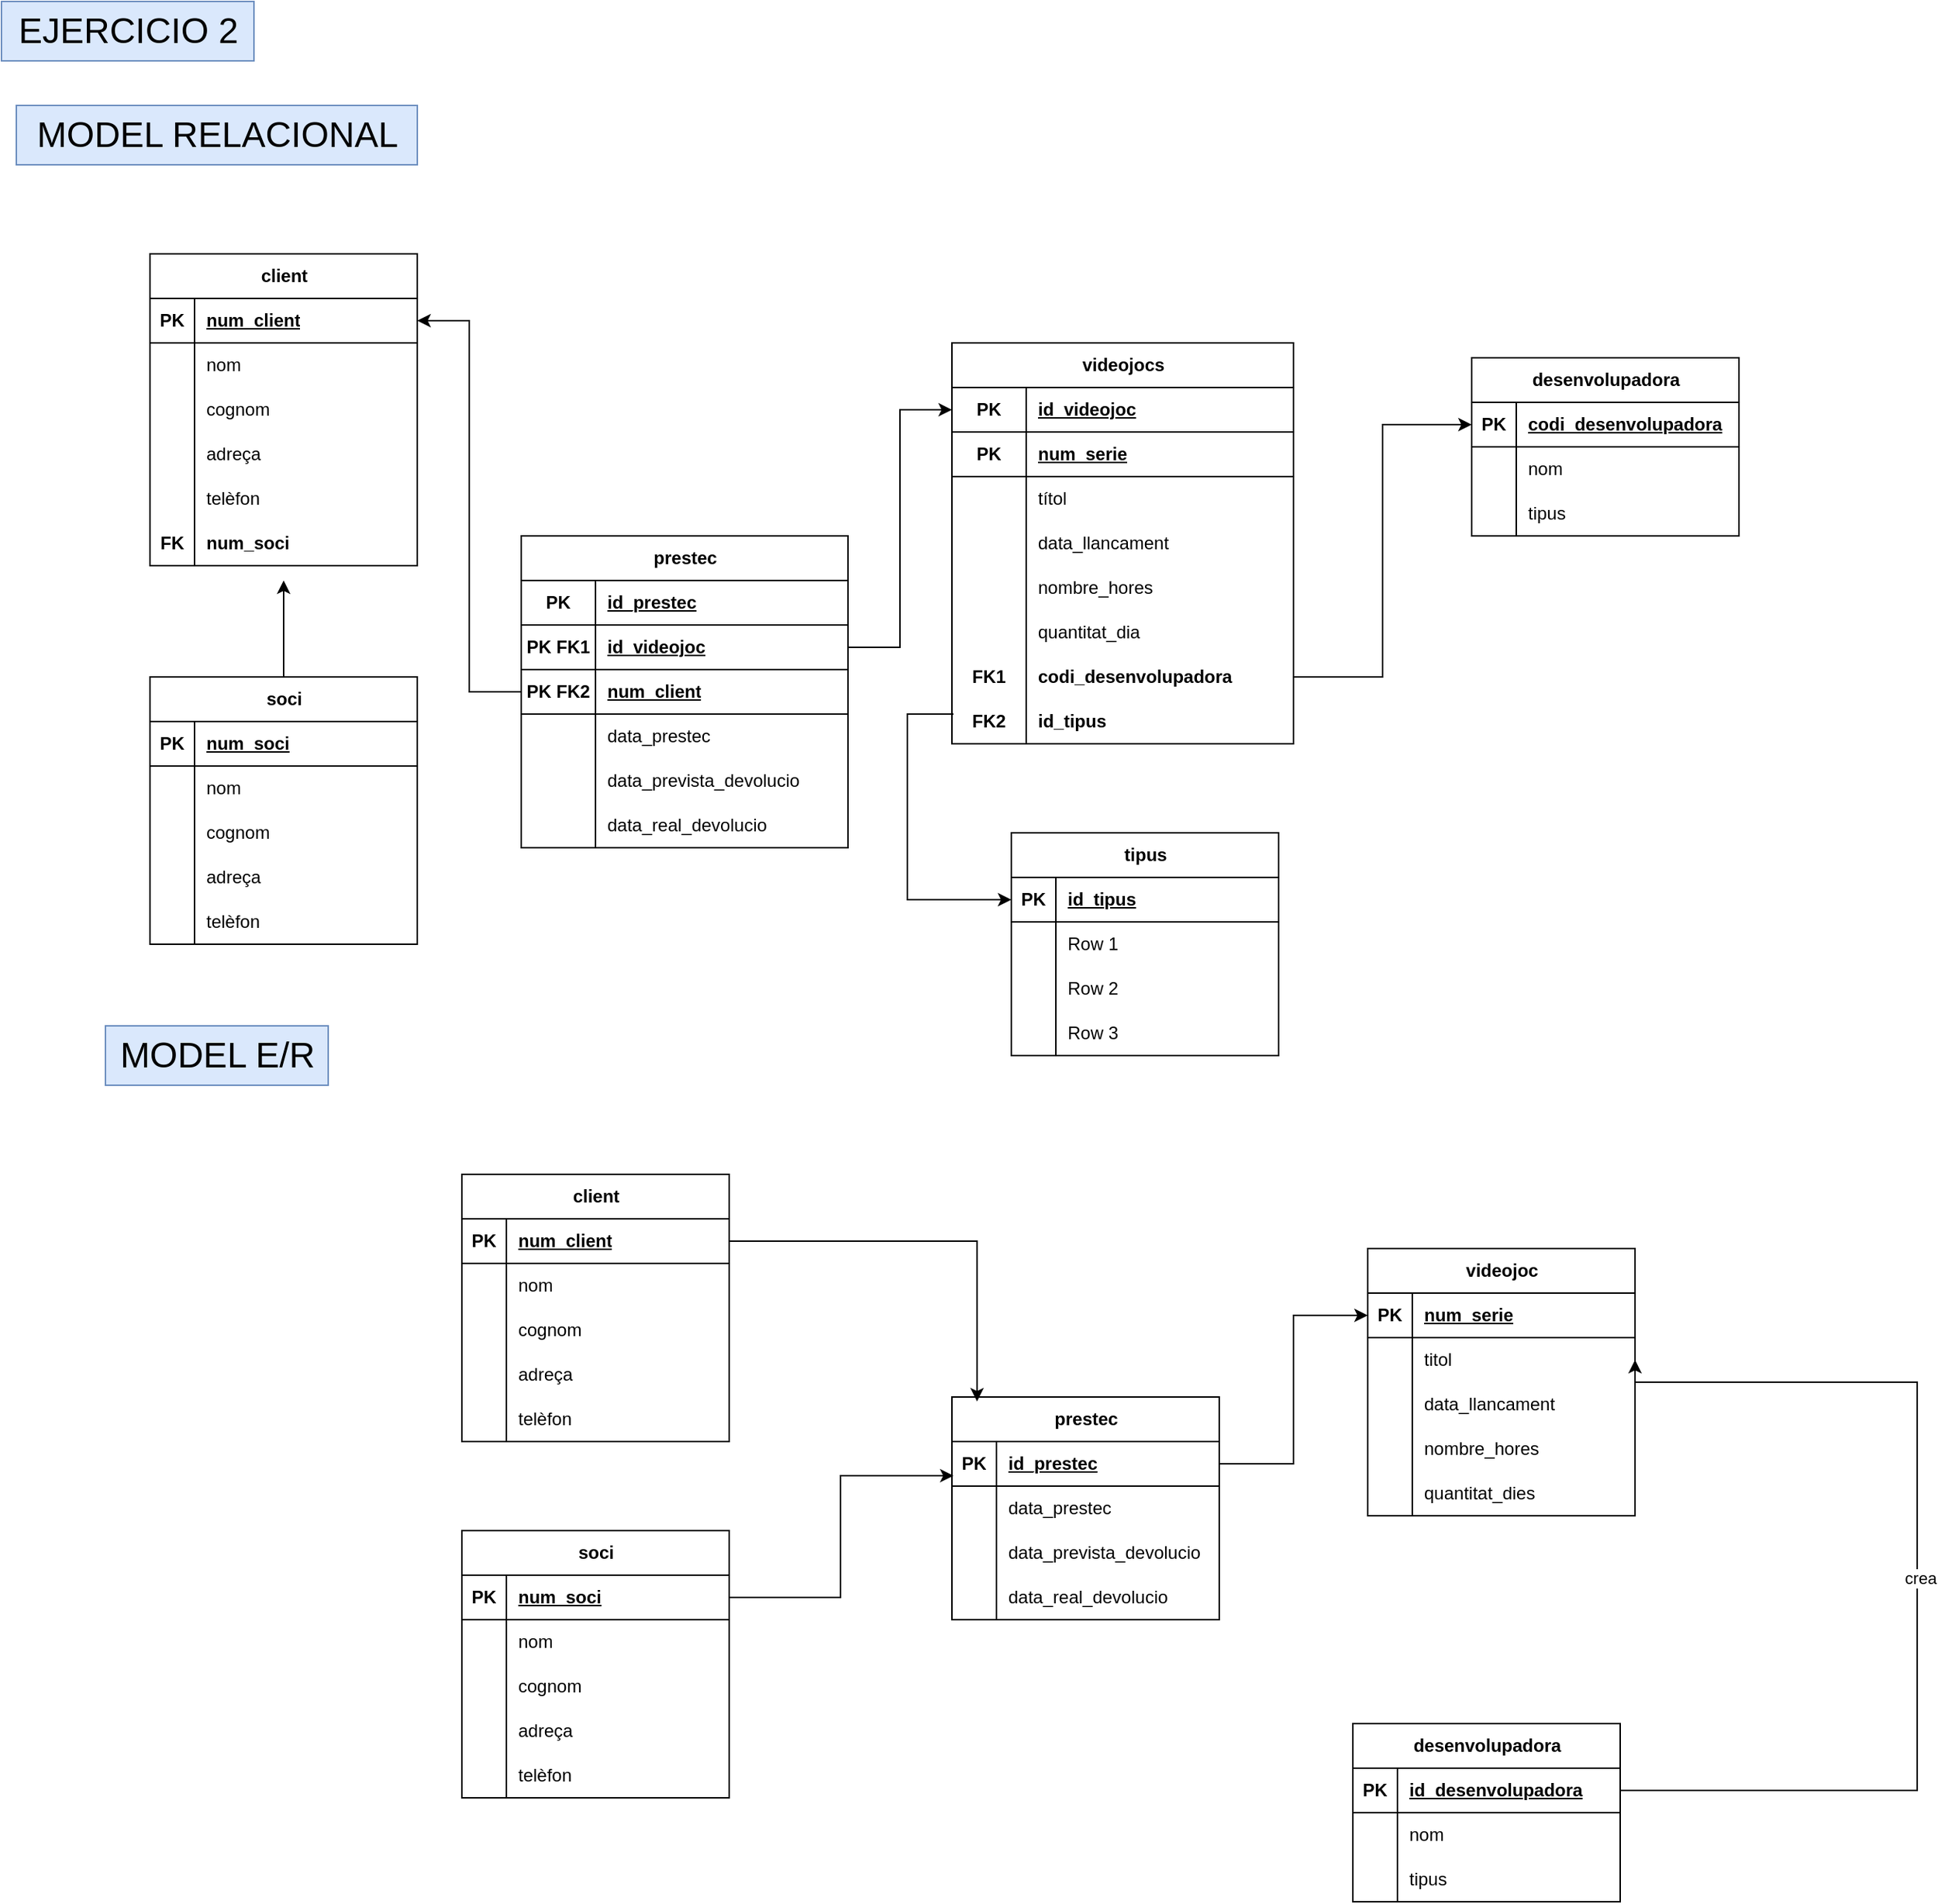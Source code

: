 <mxfile version="24.8.2">
  <diagram name="Pàgina-1" id="ps1J7o70996wXp7qomcN">
    <mxGraphModel dx="1783" dy="934" grid="1" gridSize="10" guides="1" tooltips="1" connect="1" arrows="1" fold="1" page="1" pageScale="1" pageWidth="827" pageHeight="1169" math="0" shadow="0">
      <root>
        <mxCell id="0" />
        <mxCell id="1" parent="0" />
        <mxCell id="oYm-OOURBc9wlEtTtgQo-1" value="client" style="shape=table;startSize=30;container=1;collapsible=1;childLayout=tableLayout;fixedRows=1;rowLines=0;fontStyle=1;align=center;resizeLast=1;html=1;" parent="1" vertex="1">
          <mxGeometry x="140" y="210" width="180" height="210" as="geometry" />
        </mxCell>
        <mxCell id="oYm-OOURBc9wlEtTtgQo-2" value="" style="shape=tableRow;horizontal=0;startSize=0;swimlaneHead=0;swimlaneBody=0;fillColor=none;collapsible=0;dropTarget=0;points=[[0,0.5],[1,0.5]];portConstraint=eastwest;top=0;left=0;right=0;bottom=1;" parent="oYm-OOURBc9wlEtTtgQo-1" vertex="1">
          <mxGeometry y="30" width="180" height="30" as="geometry" />
        </mxCell>
        <mxCell id="oYm-OOURBc9wlEtTtgQo-3" value="PK" style="shape=partialRectangle;connectable=0;fillColor=none;top=0;left=0;bottom=0;right=0;fontStyle=1;overflow=hidden;whiteSpace=wrap;html=1;" parent="oYm-OOURBc9wlEtTtgQo-2" vertex="1">
          <mxGeometry width="30" height="30" as="geometry">
            <mxRectangle width="30" height="30" as="alternateBounds" />
          </mxGeometry>
        </mxCell>
        <mxCell id="oYm-OOURBc9wlEtTtgQo-4" value="num_client" style="shape=partialRectangle;connectable=0;fillColor=none;top=0;left=0;bottom=0;right=0;align=left;spacingLeft=6;fontStyle=5;overflow=hidden;whiteSpace=wrap;html=1;" parent="oYm-OOURBc9wlEtTtgQo-2" vertex="1">
          <mxGeometry x="30" width="150" height="30" as="geometry">
            <mxRectangle width="150" height="30" as="alternateBounds" />
          </mxGeometry>
        </mxCell>
        <mxCell id="oYm-OOURBc9wlEtTtgQo-5" value="" style="shape=tableRow;horizontal=0;startSize=0;swimlaneHead=0;swimlaneBody=0;fillColor=none;collapsible=0;dropTarget=0;points=[[0,0.5],[1,0.5]];portConstraint=eastwest;top=0;left=0;right=0;bottom=0;" parent="oYm-OOURBc9wlEtTtgQo-1" vertex="1">
          <mxGeometry y="60" width="180" height="30" as="geometry" />
        </mxCell>
        <mxCell id="oYm-OOURBc9wlEtTtgQo-6" value="" style="shape=partialRectangle;connectable=0;fillColor=none;top=0;left=0;bottom=0;right=0;editable=1;overflow=hidden;whiteSpace=wrap;html=1;" parent="oYm-OOURBc9wlEtTtgQo-5" vertex="1">
          <mxGeometry width="30" height="30" as="geometry">
            <mxRectangle width="30" height="30" as="alternateBounds" />
          </mxGeometry>
        </mxCell>
        <mxCell id="oYm-OOURBc9wlEtTtgQo-7" value="nom" style="shape=partialRectangle;connectable=0;fillColor=none;top=0;left=0;bottom=0;right=0;align=left;spacingLeft=6;overflow=hidden;whiteSpace=wrap;html=1;" parent="oYm-OOURBc9wlEtTtgQo-5" vertex="1">
          <mxGeometry x="30" width="150" height="30" as="geometry">
            <mxRectangle width="150" height="30" as="alternateBounds" />
          </mxGeometry>
        </mxCell>
        <mxCell id="oYm-OOURBc9wlEtTtgQo-8" value="" style="shape=tableRow;horizontal=0;startSize=0;swimlaneHead=0;swimlaneBody=0;fillColor=none;collapsible=0;dropTarget=0;points=[[0,0.5],[1,0.5]];portConstraint=eastwest;top=0;left=0;right=0;bottom=0;" parent="oYm-OOURBc9wlEtTtgQo-1" vertex="1">
          <mxGeometry y="90" width="180" height="30" as="geometry" />
        </mxCell>
        <mxCell id="oYm-OOURBc9wlEtTtgQo-9" value="" style="shape=partialRectangle;connectable=0;fillColor=none;top=0;left=0;bottom=0;right=0;editable=1;overflow=hidden;whiteSpace=wrap;html=1;" parent="oYm-OOURBc9wlEtTtgQo-8" vertex="1">
          <mxGeometry width="30" height="30" as="geometry">
            <mxRectangle width="30" height="30" as="alternateBounds" />
          </mxGeometry>
        </mxCell>
        <mxCell id="oYm-OOURBc9wlEtTtgQo-10" value="cognom" style="shape=partialRectangle;connectable=0;fillColor=none;top=0;left=0;bottom=0;right=0;align=left;spacingLeft=6;overflow=hidden;whiteSpace=wrap;html=1;" parent="oYm-OOURBc9wlEtTtgQo-8" vertex="1">
          <mxGeometry x="30" width="150" height="30" as="geometry">
            <mxRectangle width="150" height="30" as="alternateBounds" />
          </mxGeometry>
        </mxCell>
        <mxCell id="oYm-OOURBc9wlEtTtgQo-11" value="" style="shape=tableRow;horizontal=0;startSize=0;swimlaneHead=0;swimlaneBody=0;fillColor=none;collapsible=0;dropTarget=0;points=[[0,0.5],[1,0.5]];portConstraint=eastwest;top=0;left=0;right=0;bottom=0;" parent="oYm-OOURBc9wlEtTtgQo-1" vertex="1">
          <mxGeometry y="120" width="180" height="30" as="geometry" />
        </mxCell>
        <mxCell id="oYm-OOURBc9wlEtTtgQo-12" value="" style="shape=partialRectangle;connectable=0;fillColor=none;top=0;left=0;bottom=0;right=0;editable=1;overflow=hidden;whiteSpace=wrap;html=1;" parent="oYm-OOURBc9wlEtTtgQo-11" vertex="1">
          <mxGeometry width="30" height="30" as="geometry">
            <mxRectangle width="30" height="30" as="alternateBounds" />
          </mxGeometry>
        </mxCell>
        <mxCell id="oYm-OOURBc9wlEtTtgQo-13" value="adreça" style="shape=partialRectangle;connectable=0;fillColor=none;top=0;left=0;bottom=0;right=0;align=left;spacingLeft=6;overflow=hidden;whiteSpace=wrap;html=1;" parent="oYm-OOURBc9wlEtTtgQo-11" vertex="1">
          <mxGeometry x="30" width="150" height="30" as="geometry">
            <mxRectangle width="150" height="30" as="alternateBounds" />
          </mxGeometry>
        </mxCell>
        <mxCell id="acnJvDM53RMghlI-xeMk-12" style="shape=tableRow;horizontal=0;startSize=0;swimlaneHead=0;swimlaneBody=0;fillColor=none;collapsible=0;dropTarget=0;points=[[0,0.5],[1,0.5]];portConstraint=eastwest;top=0;left=0;right=0;bottom=0;" parent="oYm-OOURBc9wlEtTtgQo-1" vertex="1">
          <mxGeometry y="150" width="180" height="30" as="geometry" />
        </mxCell>
        <mxCell id="acnJvDM53RMghlI-xeMk-13" style="shape=partialRectangle;connectable=0;fillColor=none;top=0;left=0;bottom=0;right=0;editable=1;overflow=hidden;whiteSpace=wrap;html=1;" parent="acnJvDM53RMghlI-xeMk-12" vertex="1">
          <mxGeometry width="30" height="30" as="geometry">
            <mxRectangle width="30" height="30" as="alternateBounds" />
          </mxGeometry>
        </mxCell>
        <mxCell id="acnJvDM53RMghlI-xeMk-14" value="telèfon" style="shape=partialRectangle;connectable=0;fillColor=none;top=0;left=0;bottom=0;right=0;align=left;spacingLeft=6;overflow=hidden;whiteSpace=wrap;html=1;" parent="acnJvDM53RMghlI-xeMk-12" vertex="1">
          <mxGeometry x="30" width="150" height="30" as="geometry">
            <mxRectangle width="150" height="30" as="alternateBounds" />
          </mxGeometry>
        </mxCell>
        <mxCell id="sWiQlKhM2mtulUaQi95n-1" style="shape=tableRow;horizontal=0;startSize=0;swimlaneHead=0;swimlaneBody=0;fillColor=none;collapsible=0;dropTarget=0;points=[[0,0.5],[1,0.5]];portConstraint=eastwest;top=0;left=0;right=0;bottom=0;" vertex="1" parent="oYm-OOURBc9wlEtTtgQo-1">
          <mxGeometry y="180" width="180" height="30" as="geometry" />
        </mxCell>
        <mxCell id="sWiQlKhM2mtulUaQi95n-2" value="&lt;b&gt;FK&lt;/b&gt;" style="shape=partialRectangle;connectable=0;fillColor=none;top=0;left=0;bottom=0;right=0;editable=1;overflow=hidden;whiteSpace=wrap;html=1;" vertex="1" parent="sWiQlKhM2mtulUaQi95n-1">
          <mxGeometry width="30" height="30" as="geometry">
            <mxRectangle width="30" height="30" as="alternateBounds" />
          </mxGeometry>
        </mxCell>
        <mxCell id="sWiQlKhM2mtulUaQi95n-3" value="&lt;b&gt;num_soci&lt;/b&gt;" style="shape=partialRectangle;connectable=0;fillColor=none;top=0;left=0;bottom=0;right=0;align=left;spacingLeft=6;overflow=hidden;whiteSpace=wrap;html=1;" vertex="1" parent="sWiQlKhM2mtulUaQi95n-1">
          <mxGeometry x="30" width="150" height="30" as="geometry">
            <mxRectangle width="150" height="30" as="alternateBounds" />
          </mxGeometry>
        </mxCell>
        <mxCell id="25e7ooQJRceuwV0o7SUY-1" value="EJERCICIO 2" style="text;html=1;align=center;verticalAlign=middle;resizable=0;points=[];autosize=1;strokeColor=#6c8ebf;fillColor=#dae8fc;fontSize=24;" parent="1" vertex="1">
          <mxGeometry x="40" y="40" width="170" height="40" as="geometry" />
        </mxCell>
        <mxCell id="acnJvDM53RMghlI-xeMk-18" value="" style="shape=tableRow;horizontal=0;startSize=0;swimlaneHead=0;swimlaneBody=0;fillColor=none;collapsible=0;dropTarget=0;points=[[0,0.5],[1,0.5]];portConstraint=eastwest;top=0;left=0;right=0;bottom=0;" parent="1" vertex="1">
          <mxGeometry x="320" y="480" width="180" height="30" as="geometry" />
        </mxCell>
        <mxCell id="acnJvDM53RMghlI-xeMk-19" value="" style="shape=partialRectangle;connectable=0;fillColor=none;top=0;left=0;bottom=0;right=0;editable=1;overflow=hidden;whiteSpace=wrap;html=1;" parent="acnJvDM53RMghlI-xeMk-18" vertex="1">
          <mxGeometry width="30" height="30" as="geometry">
            <mxRectangle width="30" height="30" as="alternateBounds" />
          </mxGeometry>
        </mxCell>
        <mxCell id="acnJvDM53RMghlI-xeMk-21" value="videojocs" style="shape=table;startSize=30;container=1;collapsible=1;childLayout=tableLayout;fixedRows=1;rowLines=0;fontStyle=1;align=center;resizeLast=1;html=1;" parent="1" vertex="1">
          <mxGeometry x="680" y="270" width="230" height="270" as="geometry" />
        </mxCell>
        <mxCell id="WsEMVRnaI1PxN5WED4kG-131" style="shape=tableRow;horizontal=0;startSize=0;swimlaneHead=0;swimlaneBody=0;fillColor=none;collapsible=0;dropTarget=0;points=[[0,0.5],[1,0.5]];portConstraint=eastwest;top=0;left=0;right=0;bottom=1;" parent="acnJvDM53RMghlI-xeMk-21" vertex="1">
          <mxGeometry y="30" width="230" height="30" as="geometry" />
        </mxCell>
        <mxCell id="WsEMVRnaI1PxN5WED4kG-132" value="PK" style="shape=partialRectangle;connectable=0;fillColor=none;top=0;left=0;bottom=0;right=0;fontStyle=1;overflow=hidden;whiteSpace=wrap;html=1;" parent="WsEMVRnaI1PxN5WED4kG-131" vertex="1">
          <mxGeometry width="50" height="30" as="geometry">
            <mxRectangle width="50" height="30" as="alternateBounds" />
          </mxGeometry>
        </mxCell>
        <mxCell id="WsEMVRnaI1PxN5WED4kG-133" value="id_videojoc" style="shape=partialRectangle;connectable=0;fillColor=none;top=0;left=0;bottom=0;right=0;align=left;spacingLeft=6;fontStyle=5;overflow=hidden;whiteSpace=wrap;html=1;" parent="WsEMVRnaI1PxN5WED4kG-131" vertex="1">
          <mxGeometry x="50" width="180" height="30" as="geometry">
            <mxRectangle width="180" height="30" as="alternateBounds" />
          </mxGeometry>
        </mxCell>
        <mxCell id="acnJvDM53RMghlI-xeMk-22" value="" style="shape=tableRow;horizontal=0;startSize=0;swimlaneHead=0;swimlaneBody=0;fillColor=none;collapsible=0;dropTarget=0;points=[[0,0.5],[1,0.5]];portConstraint=eastwest;top=0;left=0;right=0;bottom=1;" parent="acnJvDM53RMghlI-xeMk-21" vertex="1">
          <mxGeometry y="60" width="230" height="30" as="geometry" />
        </mxCell>
        <mxCell id="acnJvDM53RMghlI-xeMk-23" value="PK" style="shape=partialRectangle;connectable=0;fillColor=none;top=0;left=0;bottom=0;right=0;fontStyle=1;overflow=hidden;whiteSpace=wrap;html=1;" parent="acnJvDM53RMghlI-xeMk-22" vertex="1">
          <mxGeometry width="50" height="30" as="geometry">
            <mxRectangle width="50" height="30" as="alternateBounds" />
          </mxGeometry>
        </mxCell>
        <mxCell id="acnJvDM53RMghlI-xeMk-24" value="num_serie" style="shape=partialRectangle;connectable=0;fillColor=none;top=0;left=0;bottom=0;right=0;align=left;spacingLeft=6;fontStyle=5;overflow=hidden;whiteSpace=wrap;html=1;" parent="acnJvDM53RMghlI-xeMk-22" vertex="1">
          <mxGeometry x="50" width="180" height="30" as="geometry">
            <mxRectangle width="180" height="30" as="alternateBounds" />
          </mxGeometry>
        </mxCell>
        <mxCell id="acnJvDM53RMghlI-xeMk-25" value="" style="shape=tableRow;horizontal=0;startSize=0;swimlaneHead=0;swimlaneBody=0;fillColor=none;collapsible=0;dropTarget=0;points=[[0,0.5],[1,0.5]];portConstraint=eastwest;top=0;left=0;right=0;bottom=0;" parent="acnJvDM53RMghlI-xeMk-21" vertex="1">
          <mxGeometry y="90" width="230" height="30" as="geometry" />
        </mxCell>
        <mxCell id="acnJvDM53RMghlI-xeMk-26" value="" style="shape=partialRectangle;connectable=0;fillColor=none;top=0;left=0;bottom=0;right=0;editable=1;overflow=hidden;whiteSpace=wrap;html=1;" parent="acnJvDM53RMghlI-xeMk-25" vertex="1">
          <mxGeometry width="50" height="30" as="geometry">
            <mxRectangle width="50" height="30" as="alternateBounds" />
          </mxGeometry>
        </mxCell>
        <mxCell id="acnJvDM53RMghlI-xeMk-27" value="títol" style="shape=partialRectangle;connectable=0;fillColor=none;top=0;left=0;bottom=0;right=0;align=left;spacingLeft=6;overflow=hidden;whiteSpace=wrap;html=1;" parent="acnJvDM53RMghlI-xeMk-25" vertex="1">
          <mxGeometry x="50" width="180" height="30" as="geometry">
            <mxRectangle width="180" height="30" as="alternateBounds" />
          </mxGeometry>
        </mxCell>
        <mxCell id="acnJvDM53RMghlI-xeMk-28" value="" style="shape=tableRow;horizontal=0;startSize=0;swimlaneHead=0;swimlaneBody=0;fillColor=none;collapsible=0;dropTarget=0;points=[[0,0.5],[1,0.5]];portConstraint=eastwest;top=0;left=0;right=0;bottom=0;" parent="acnJvDM53RMghlI-xeMk-21" vertex="1">
          <mxGeometry y="120" width="230" height="30" as="geometry" />
        </mxCell>
        <mxCell id="acnJvDM53RMghlI-xeMk-29" value="" style="shape=partialRectangle;connectable=0;fillColor=none;top=0;left=0;bottom=0;right=0;editable=1;overflow=hidden;whiteSpace=wrap;html=1;" parent="acnJvDM53RMghlI-xeMk-28" vertex="1">
          <mxGeometry width="50" height="30" as="geometry">
            <mxRectangle width="50" height="30" as="alternateBounds" />
          </mxGeometry>
        </mxCell>
        <mxCell id="acnJvDM53RMghlI-xeMk-30" value="data_llancament" style="shape=partialRectangle;connectable=0;fillColor=none;top=0;left=0;bottom=0;right=0;align=left;spacingLeft=6;overflow=hidden;whiteSpace=wrap;html=1;" parent="acnJvDM53RMghlI-xeMk-28" vertex="1">
          <mxGeometry x="50" width="180" height="30" as="geometry">
            <mxRectangle width="180" height="30" as="alternateBounds" />
          </mxGeometry>
        </mxCell>
        <mxCell id="acnJvDM53RMghlI-xeMk-31" value="" style="shape=tableRow;horizontal=0;startSize=0;swimlaneHead=0;swimlaneBody=0;fillColor=none;collapsible=0;dropTarget=0;points=[[0,0.5],[1,0.5]];portConstraint=eastwest;top=0;left=0;right=0;bottom=0;" parent="acnJvDM53RMghlI-xeMk-21" vertex="1">
          <mxGeometry y="150" width="230" height="30" as="geometry" />
        </mxCell>
        <mxCell id="acnJvDM53RMghlI-xeMk-32" value="" style="shape=partialRectangle;connectable=0;fillColor=none;top=0;left=0;bottom=0;right=0;editable=1;overflow=hidden;whiteSpace=wrap;html=1;" parent="acnJvDM53RMghlI-xeMk-31" vertex="1">
          <mxGeometry width="50" height="30" as="geometry">
            <mxRectangle width="50" height="30" as="alternateBounds" />
          </mxGeometry>
        </mxCell>
        <mxCell id="acnJvDM53RMghlI-xeMk-33" value="nombre_hores" style="shape=partialRectangle;connectable=0;fillColor=none;top=0;left=0;bottom=0;right=0;align=left;spacingLeft=6;overflow=hidden;whiteSpace=wrap;html=1;" parent="acnJvDM53RMghlI-xeMk-31" vertex="1">
          <mxGeometry x="50" width="180" height="30" as="geometry">
            <mxRectangle width="180" height="30" as="alternateBounds" />
          </mxGeometry>
        </mxCell>
        <mxCell id="acnJvDM53RMghlI-xeMk-34" style="shape=tableRow;horizontal=0;startSize=0;swimlaneHead=0;swimlaneBody=0;fillColor=none;collapsible=0;dropTarget=0;points=[[0,0.5],[1,0.5]];portConstraint=eastwest;top=0;left=0;right=0;bottom=0;" parent="acnJvDM53RMghlI-xeMk-21" vertex="1">
          <mxGeometry y="180" width="230" height="30" as="geometry" />
        </mxCell>
        <mxCell id="acnJvDM53RMghlI-xeMk-35" style="shape=partialRectangle;connectable=0;fillColor=none;top=0;left=0;bottom=0;right=0;editable=1;overflow=hidden;whiteSpace=wrap;html=1;" parent="acnJvDM53RMghlI-xeMk-34" vertex="1">
          <mxGeometry width="50" height="30" as="geometry">
            <mxRectangle width="50" height="30" as="alternateBounds" />
          </mxGeometry>
        </mxCell>
        <mxCell id="acnJvDM53RMghlI-xeMk-36" value="quantitat_dia" style="shape=partialRectangle;connectable=0;fillColor=none;top=0;left=0;bottom=0;right=0;align=left;spacingLeft=6;overflow=hidden;whiteSpace=wrap;html=1;" parent="acnJvDM53RMghlI-xeMk-34" vertex="1">
          <mxGeometry x="50" width="180" height="30" as="geometry">
            <mxRectangle width="180" height="30" as="alternateBounds" />
          </mxGeometry>
        </mxCell>
        <mxCell id="WsEMVRnaI1PxN5WED4kG-154" style="shape=tableRow;horizontal=0;startSize=0;swimlaneHead=0;swimlaneBody=0;fillColor=none;collapsible=0;dropTarget=0;points=[[0,0.5],[1,0.5]];portConstraint=eastwest;top=0;left=0;right=0;bottom=0;" parent="acnJvDM53RMghlI-xeMk-21" vertex="1">
          <mxGeometry y="210" width="230" height="30" as="geometry" />
        </mxCell>
        <mxCell id="WsEMVRnaI1PxN5WED4kG-155" value="&lt;b&gt;FK1&lt;/b&gt;" style="shape=partialRectangle;connectable=0;fillColor=none;top=0;left=0;bottom=0;right=0;editable=1;overflow=hidden;whiteSpace=wrap;html=1;" parent="WsEMVRnaI1PxN5WED4kG-154" vertex="1">
          <mxGeometry width="50" height="30" as="geometry">
            <mxRectangle width="50" height="30" as="alternateBounds" />
          </mxGeometry>
        </mxCell>
        <mxCell id="WsEMVRnaI1PxN5WED4kG-156" value="&lt;b&gt;codi_desenvolupadora&lt;/b&gt;" style="shape=partialRectangle;connectable=0;fillColor=none;top=0;left=0;bottom=0;right=0;align=left;spacingLeft=6;overflow=hidden;whiteSpace=wrap;html=1;" parent="WsEMVRnaI1PxN5WED4kG-154" vertex="1">
          <mxGeometry x="50" width="180" height="30" as="geometry">
            <mxRectangle width="180" height="30" as="alternateBounds" />
          </mxGeometry>
        </mxCell>
        <mxCell id="sWiQlKhM2mtulUaQi95n-4" style="shape=tableRow;horizontal=0;startSize=0;swimlaneHead=0;swimlaneBody=0;fillColor=none;collapsible=0;dropTarget=0;points=[[0,0.5],[1,0.5]];portConstraint=eastwest;top=0;left=0;right=0;bottom=0;" vertex="1" parent="acnJvDM53RMghlI-xeMk-21">
          <mxGeometry y="240" width="230" height="30" as="geometry" />
        </mxCell>
        <mxCell id="sWiQlKhM2mtulUaQi95n-5" value="&lt;b&gt;FK2&lt;/b&gt;" style="shape=partialRectangle;connectable=0;fillColor=none;top=0;left=0;bottom=0;right=0;editable=1;overflow=hidden;whiteSpace=wrap;html=1;" vertex="1" parent="sWiQlKhM2mtulUaQi95n-4">
          <mxGeometry width="50" height="30" as="geometry">
            <mxRectangle width="50" height="30" as="alternateBounds" />
          </mxGeometry>
        </mxCell>
        <mxCell id="sWiQlKhM2mtulUaQi95n-6" value="&lt;b&gt;id_tipus&lt;/b&gt;" style="shape=partialRectangle;connectable=0;fillColor=none;top=0;left=0;bottom=0;right=0;align=left;spacingLeft=6;overflow=hidden;whiteSpace=wrap;html=1;" vertex="1" parent="sWiQlKhM2mtulUaQi95n-4">
          <mxGeometry x="50" width="180" height="30" as="geometry">
            <mxRectangle width="180" height="30" as="alternateBounds" />
          </mxGeometry>
        </mxCell>
        <mxCell id="acnJvDM53RMghlI-xeMk-38" value="desenvolupadora" style="shape=table;startSize=30;container=1;collapsible=1;childLayout=tableLayout;fixedRows=1;rowLines=0;fontStyle=1;align=center;resizeLast=1;html=1;" parent="1" vertex="1">
          <mxGeometry x="1030" y="280" width="180" height="120" as="geometry" />
        </mxCell>
        <mxCell id="acnJvDM53RMghlI-xeMk-39" value="" style="shape=tableRow;horizontal=0;startSize=0;swimlaneHead=0;swimlaneBody=0;fillColor=none;collapsible=0;dropTarget=0;points=[[0,0.5],[1,0.5]];portConstraint=eastwest;top=0;left=0;right=0;bottom=1;" parent="acnJvDM53RMghlI-xeMk-38" vertex="1">
          <mxGeometry y="30" width="180" height="30" as="geometry" />
        </mxCell>
        <mxCell id="acnJvDM53RMghlI-xeMk-40" value="PK" style="shape=partialRectangle;connectable=0;fillColor=none;top=0;left=0;bottom=0;right=0;fontStyle=1;overflow=hidden;whiteSpace=wrap;html=1;" parent="acnJvDM53RMghlI-xeMk-39" vertex="1">
          <mxGeometry width="30" height="30" as="geometry">
            <mxRectangle width="30" height="30" as="alternateBounds" />
          </mxGeometry>
        </mxCell>
        <mxCell id="acnJvDM53RMghlI-xeMk-41" value="codi_desenvolupadora" style="shape=partialRectangle;connectable=0;fillColor=none;top=0;left=0;bottom=0;right=0;align=left;spacingLeft=6;fontStyle=5;overflow=hidden;whiteSpace=wrap;html=1;" parent="acnJvDM53RMghlI-xeMk-39" vertex="1">
          <mxGeometry x="30" width="150" height="30" as="geometry">
            <mxRectangle width="150" height="30" as="alternateBounds" />
          </mxGeometry>
        </mxCell>
        <mxCell id="acnJvDM53RMghlI-xeMk-42" value="" style="shape=tableRow;horizontal=0;startSize=0;swimlaneHead=0;swimlaneBody=0;fillColor=none;collapsible=0;dropTarget=0;points=[[0,0.5],[1,0.5]];portConstraint=eastwest;top=0;left=0;right=0;bottom=0;" parent="acnJvDM53RMghlI-xeMk-38" vertex="1">
          <mxGeometry y="60" width="180" height="30" as="geometry" />
        </mxCell>
        <mxCell id="acnJvDM53RMghlI-xeMk-43" value="" style="shape=partialRectangle;connectable=0;fillColor=none;top=0;left=0;bottom=0;right=0;editable=1;overflow=hidden;whiteSpace=wrap;html=1;" parent="acnJvDM53RMghlI-xeMk-42" vertex="1">
          <mxGeometry width="30" height="30" as="geometry">
            <mxRectangle width="30" height="30" as="alternateBounds" />
          </mxGeometry>
        </mxCell>
        <mxCell id="acnJvDM53RMghlI-xeMk-44" value="nom" style="shape=partialRectangle;connectable=0;fillColor=none;top=0;left=0;bottom=0;right=0;align=left;spacingLeft=6;overflow=hidden;whiteSpace=wrap;html=1;" parent="acnJvDM53RMghlI-xeMk-42" vertex="1">
          <mxGeometry x="30" width="150" height="30" as="geometry">
            <mxRectangle width="150" height="30" as="alternateBounds" />
          </mxGeometry>
        </mxCell>
        <mxCell id="acnJvDM53RMghlI-xeMk-45" value="" style="shape=tableRow;horizontal=0;startSize=0;swimlaneHead=0;swimlaneBody=0;fillColor=none;collapsible=0;dropTarget=0;points=[[0,0.5],[1,0.5]];portConstraint=eastwest;top=0;left=0;right=0;bottom=0;" parent="acnJvDM53RMghlI-xeMk-38" vertex="1">
          <mxGeometry y="90" width="180" height="30" as="geometry" />
        </mxCell>
        <mxCell id="acnJvDM53RMghlI-xeMk-46" value="" style="shape=partialRectangle;connectable=0;fillColor=none;top=0;left=0;bottom=0;right=0;editable=1;overflow=hidden;whiteSpace=wrap;html=1;" parent="acnJvDM53RMghlI-xeMk-45" vertex="1">
          <mxGeometry width="30" height="30" as="geometry">
            <mxRectangle width="30" height="30" as="alternateBounds" />
          </mxGeometry>
        </mxCell>
        <mxCell id="acnJvDM53RMghlI-xeMk-47" value="tipus" style="shape=partialRectangle;connectable=0;fillColor=none;top=0;left=0;bottom=0;right=0;align=left;spacingLeft=6;overflow=hidden;whiteSpace=wrap;html=1;" parent="acnJvDM53RMghlI-xeMk-45" vertex="1">
          <mxGeometry x="30" width="150" height="30" as="geometry">
            <mxRectangle width="150" height="30" as="alternateBounds" />
          </mxGeometry>
        </mxCell>
        <mxCell id="WsEMVRnaI1PxN5WED4kG-1" value="tipus" style="shape=table;startSize=30;container=1;collapsible=1;childLayout=tableLayout;fixedRows=1;rowLines=0;fontStyle=1;align=center;resizeLast=1;html=1;" parent="1" vertex="1">
          <mxGeometry x="720" y="600" width="180" height="150" as="geometry" />
        </mxCell>
        <mxCell id="WsEMVRnaI1PxN5WED4kG-2" value="" style="shape=tableRow;horizontal=0;startSize=0;swimlaneHead=0;swimlaneBody=0;fillColor=none;collapsible=0;dropTarget=0;points=[[0,0.5],[1,0.5]];portConstraint=eastwest;top=0;left=0;right=0;bottom=1;" parent="WsEMVRnaI1PxN5WED4kG-1" vertex="1">
          <mxGeometry y="30" width="180" height="30" as="geometry" />
        </mxCell>
        <mxCell id="WsEMVRnaI1PxN5WED4kG-3" value="PK" style="shape=partialRectangle;connectable=0;fillColor=none;top=0;left=0;bottom=0;right=0;fontStyle=1;overflow=hidden;whiteSpace=wrap;html=1;" parent="WsEMVRnaI1PxN5WED4kG-2" vertex="1">
          <mxGeometry width="30" height="30" as="geometry">
            <mxRectangle width="30" height="30" as="alternateBounds" />
          </mxGeometry>
        </mxCell>
        <mxCell id="WsEMVRnaI1PxN5WED4kG-4" value="id_tipus" style="shape=partialRectangle;connectable=0;fillColor=none;top=0;left=0;bottom=0;right=0;align=left;spacingLeft=6;fontStyle=5;overflow=hidden;whiteSpace=wrap;html=1;" parent="WsEMVRnaI1PxN5WED4kG-2" vertex="1">
          <mxGeometry x="30" width="150" height="30" as="geometry">
            <mxRectangle width="150" height="30" as="alternateBounds" />
          </mxGeometry>
        </mxCell>
        <mxCell id="WsEMVRnaI1PxN5WED4kG-5" value="" style="shape=tableRow;horizontal=0;startSize=0;swimlaneHead=0;swimlaneBody=0;fillColor=none;collapsible=0;dropTarget=0;points=[[0,0.5],[1,0.5]];portConstraint=eastwest;top=0;left=0;right=0;bottom=0;" parent="WsEMVRnaI1PxN5WED4kG-1" vertex="1">
          <mxGeometry y="60" width="180" height="30" as="geometry" />
        </mxCell>
        <mxCell id="WsEMVRnaI1PxN5WED4kG-6" value="" style="shape=partialRectangle;connectable=0;fillColor=none;top=0;left=0;bottom=0;right=0;editable=1;overflow=hidden;whiteSpace=wrap;html=1;" parent="WsEMVRnaI1PxN5WED4kG-5" vertex="1">
          <mxGeometry width="30" height="30" as="geometry">
            <mxRectangle width="30" height="30" as="alternateBounds" />
          </mxGeometry>
        </mxCell>
        <mxCell id="WsEMVRnaI1PxN5WED4kG-7" value="Row 1" style="shape=partialRectangle;connectable=0;fillColor=none;top=0;left=0;bottom=0;right=0;align=left;spacingLeft=6;overflow=hidden;whiteSpace=wrap;html=1;" parent="WsEMVRnaI1PxN5WED4kG-5" vertex="1">
          <mxGeometry x="30" width="150" height="30" as="geometry">
            <mxRectangle width="150" height="30" as="alternateBounds" />
          </mxGeometry>
        </mxCell>
        <mxCell id="WsEMVRnaI1PxN5WED4kG-8" value="" style="shape=tableRow;horizontal=0;startSize=0;swimlaneHead=0;swimlaneBody=0;fillColor=none;collapsible=0;dropTarget=0;points=[[0,0.5],[1,0.5]];portConstraint=eastwest;top=0;left=0;right=0;bottom=0;" parent="WsEMVRnaI1PxN5WED4kG-1" vertex="1">
          <mxGeometry y="90" width="180" height="30" as="geometry" />
        </mxCell>
        <mxCell id="WsEMVRnaI1PxN5WED4kG-9" value="" style="shape=partialRectangle;connectable=0;fillColor=none;top=0;left=0;bottom=0;right=0;editable=1;overflow=hidden;whiteSpace=wrap;html=1;" parent="WsEMVRnaI1PxN5WED4kG-8" vertex="1">
          <mxGeometry width="30" height="30" as="geometry">
            <mxRectangle width="30" height="30" as="alternateBounds" />
          </mxGeometry>
        </mxCell>
        <mxCell id="WsEMVRnaI1PxN5WED4kG-10" value="Row 2" style="shape=partialRectangle;connectable=0;fillColor=none;top=0;left=0;bottom=0;right=0;align=left;spacingLeft=6;overflow=hidden;whiteSpace=wrap;html=1;" parent="WsEMVRnaI1PxN5WED4kG-8" vertex="1">
          <mxGeometry x="30" width="150" height="30" as="geometry">
            <mxRectangle width="150" height="30" as="alternateBounds" />
          </mxGeometry>
        </mxCell>
        <mxCell id="WsEMVRnaI1PxN5WED4kG-11" value="" style="shape=tableRow;horizontal=0;startSize=0;swimlaneHead=0;swimlaneBody=0;fillColor=none;collapsible=0;dropTarget=0;points=[[0,0.5],[1,0.5]];portConstraint=eastwest;top=0;left=0;right=0;bottom=0;" parent="WsEMVRnaI1PxN5WED4kG-1" vertex="1">
          <mxGeometry y="120" width="180" height="30" as="geometry" />
        </mxCell>
        <mxCell id="WsEMVRnaI1PxN5WED4kG-12" value="" style="shape=partialRectangle;connectable=0;fillColor=none;top=0;left=0;bottom=0;right=0;editable=1;overflow=hidden;whiteSpace=wrap;html=1;" parent="WsEMVRnaI1PxN5WED4kG-11" vertex="1">
          <mxGeometry width="30" height="30" as="geometry">
            <mxRectangle width="30" height="30" as="alternateBounds" />
          </mxGeometry>
        </mxCell>
        <mxCell id="WsEMVRnaI1PxN5WED4kG-13" value="Row 3" style="shape=partialRectangle;connectable=0;fillColor=none;top=0;left=0;bottom=0;right=0;align=left;spacingLeft=6;overflow=hidden;whiteSpace=wrap;html=1;" parent="WsEMVRnaI1PxN5WED4kG-11" vertex="1">
          <mxGeometry x="30" width="150" height="30" as="geometry">
            <mxRectangle width="150" height="30" as="alternateBounds" />
          </mxGeometry>
        </mxCell>
        <mxCell id="WsEMVRnaI1PxN5WED4kG-14" value="prestec" style="shape=table;startSize=30;container=1;collapsible=1;childLayout=tableLayout;fixedRows=1;rowLines=0;fontStyle=1;align=center;resizeLast=1;html=1;" parent="1" vertex="1">
          <mxGeometry x="390" y="400" width="220" height="210" as="geometry" />
        </mxCell>
        <mxCell id="WsEMVRnaI1PxN5WED4kG-15" value="" style="shape=tableRow;horizontal=0;startSize=0;swimlaneHead=0;swimlaneBody=0;fillColor=none;collapsible=0;dropTarget=0;points=[[0,0.5],[1,0.5]];portConstraint=eastwest;top=0;left=0;right=0;bottom=1;" parent="WsEMVRnaI1PxN5WED4kG-14" vertex="1">
          <mxGeometry y="30" width="220" height="30" as="geometry" />
        </mxCell>
        <mxCell id="WsEMVRnaI1PxN5WED4kG-16" value="PK" style="shape=partialRectangle;connectable=0;fillColor=none;top=0;left=0;bottom=0;right=0;fontStyle=1;overflow=hidden;whiteSpace=wrap;html=1;" parent="WsEMVRnaI1PxN5WED4kG-15" vertex="1">
          <mxGeometry width="50" height="30" as="geometry">
            <mxRectangle width="50" height="30" as="alternateBounds" />
          </mxGeometry>
        </mxCell>
        <mxCell id="WsEMVRnaI1PxN5WED4kG-17" value="id_prestec" style="shape=partialRectangle;connectable=0;fillColor=none;top=0;left=0;bottom=0;right=0;align=left;spacingLeft=6;fontStyle=5;overflow=hidden;whiteSpace=wrap;html=1;" parent="WsEMVRnaI1PxN5WED4kG-15" vertex="1">
          <mxGeometry x="50" width="170" height="30" as="geometry">
            <mxRectangle width="170" height="30" as="alternateBounds" />
          </mxGeometry>
        </mxCell>
        <mxCell id="WsEMVRnaI1PxN5WED4kG-128" style="shape=tableRow;horizontal=0;startSize=0;swimlaneHead=0;swimlaneBody=0;fillColor=none;collapsible=0;dropTarget=0;points=[[0,0.5],[1,0.5]];portConstraint=eastwest;top=0;left=0;right=0;bottom=1;" parent="WsEMVRnaI1PxN5WED4kG-14" vertex="1">
          <mxGeometry y="60" width="220" height="30" as="geometry" />
        </mxCell>
        <mxCell id="WsEMVRnaI1PxN5WED4kG-129" value="PK FK1" style="shape=partialRectangle;connectable=0;fillColor=none;top=0;left=0;bottom=0;right=0;fontStyle=1;overflow=hidden;whiteSpace=wrap;html=1;" parent="WsEMVRnaI1PxN5WED4kG-128" vertex="1">
          <mxGeometry width="50" height="30" as="geometry">
            <mxRectangle width="50" height="30" as="alternateBounds" />
          </mxGeometry>
        </mxCell>
        <mxCell id="WsEMVRnaI1PxN5WED4kG-130" value="id_videojoc" style="shape=partialRectangle;connectable=0;fillColor=none;top=0;left=0;bottom=0;right=0;align=left;spacingLeft=6;fontStyle=5;overflow=hidden;whiteSpace=wrap;html=1;" parent="WsEMVRnaI1PxN5WED4kG-128" vertex="1">
          <mxGeometry x="50" width="170" height="30" as="geometry">
            <mxRectangle width="170" height="30" as="alternateBounds" />
          </mxGeometry>
        </mxCell>
        <mxCell id="WsEMVRnaI1PxN5WED4kG-125" style="shape=tableRow;horizontal=0;startSize=0;swimlaneHead=0;swimlaneBody=0;fillColor=none;collapsible=0;dropTarget=0;points=[[0,0.5],[1,0.5]];portConstraint=eastwest;top=0;left=0;right=0;bottom=1;" parent="WsEMVRnaI1PxN5WED4kG-14" vertex="1">
          <mxGeometry y="90" width="220" height="30" as="geometry" />
        </mxCell>
        <mxCell id="WsEMVRnaI1PxN5WED4kG-126" value="PK FK2" style="shape=partialRectangle;connectable=0;fillColor=none;top=0;left=0;bottom=0;right=0;fontStyle=1;overflow=hidden;whiteSpace=wrap;html=1;" parent="WsEMVRnaI1PxN5WED4kG-125" vertex="1">
          <mxGeometry width="50" height="30" as="geometry">
            <mxRectangle width="50" height="30" as="alternateBounds" />
          </mxGeometry>
        </mxCell>
        <mxCell id="WsEMVRnaI1PxN5WED4kG-127" value="num_client" style="shape=partialRectangle;connectable=0;fillColor=none;top=0;left=0;bottom=0;right=0;align=left;spacingLeft=6;fontStyle=5;overflow=hidden;whiteSpace=wrap;html=1;" parent="WsEMVRnaI1PxN5WED4kG-125" vertex="1">
          <mxGeometry x="50" width="170" height="30" as="geometry">
            <mxRectangle width="170" height="30" as="alternateBounds" />
          </mxGeometry>
        </mxCell>
        <mxCell id="WsEMVRnaI1PxN5WED4kG-18" value="" style="shape=tableRow;horizontal=0;startSize=0;swimlaneHead=0;swimlaneBody=0;fillColor=none;collapsible=0;dropTarget=0;points=[[0,0.5],[1,0.5]];portConstraint=eastwest;top=0;left=0;right=0;bottom=0;" parent="WsEMVRnaI1PxN5WED4kG-14" vertex="1">
          <mxGeometry y="120" width="220" height="30" as="geometry" />
        </mxCell>
        <mxCell id="WsEMVRnaI1PxN5WED4kG-19" value="" style="shape=partialRectangle;connectable=0;fillColor=none;top=0;left=0;bottom=0;right=0;editable=1;overflow=hidden;whiteSpace=wrap;html=1;" parent="WsEMVRnaI1PxN5WED4kG-18" vertex="1">
          <mxGeometry width="50" height="30" as="geometry">
            <mxRectangle width="50" height="30" as="alternateBounds" />
          </mxGeometry>
        </mxCell>
        <mxCell id="WsEMVRnaI1PxN5WED4kG-20" value="data_prestec" style="shape=partialRectangle;connectable=0;fillColor=none;top=0;left=0;bottom=0;right=0;align=left;spacingLeft=6;overflow=hidden;whiteSpace=wrap;html=1;" parent="WsEMVRnaI1PxN5WED4kG-18" vertex="1">
          <mxGeometry x="50" width="170" height="30" as="geometry">
            <mxRectangle width="170" height="30" as="alternateBounds" />
          </mxGeometry>
        </mxCell>
        <mxCell id="WsEMVRnaI1PxN5WED4kG-21" value="" style="shape=tableRow;horizontal=0;startSize=0;swimlaneHead=0;swimlaneBody=0;fillColor=none;collapsible=0;dropTarget=0;points=[[0,0.5],[1,0.5]];portConstraint=eastwest;top=0;left=0;right=0;bottom=0;" parent="WsEMVRnaI1PxN5WED4kG-14" vertex="1">
          <mxGeometry y="150" width="220" height="30" as="geometry" />
        </mxCell>
        <mxCell id="WsEMVRnaI1PxN5WED4kG-22" value="" style="shape=partialRectangle;connectable=0;fillColor=none;top=0;left=0;bottom=0;right=0;editable=1;overflow=hidden;whiteSpace=wrap;html=1;" parent="WsEMVRnaI1PxN5WED4kG-21" vertex="1">
          <mxGeometry width="50" height="30" as="geometry">
            <mxRectangle width="50" height="30" as="alternateBounds" />
          </mxGeometry>
        </mxCell>
        <mxCell id="WsEMVRnaI1PxN5WED4kG-23" value="data_prevista_devolucio" style="shape=partialRectangle;connectable=0;fillColor=none;top=0;left=0;bottom=0;right=0;align=left;spacingLeft=6;overflow=hidden;whiteSpace=wrap;html=1;" parent="WsEMVRnaI1PxN5WED4kG-21" vertex="1">
          <mxGeometry x="50" width="170" height="30" as="geometry">
            <mxRectangle width="170" height="30" as="alternateBounds" />
          </mxGeometry>
        </mxCell>
        <mxCell id="WsEMVRnaI1PxN5WED4kG-24" value="" style="shape=tableRow;horizontal=0;startSize=0;swimlaneHead=0;swimlaneBody=0;fillColor=none;collapsible=0;dropTarget=0;points=[[0,0.5],[1,0.5]];portConstraint=eastwest;top=0;left=0;right=0;bottom=0;" parent="WsEMVRnaI1PxN5WED4kG-14" vertex="1">
          <mxGeometry y="180" width="220" height="30" as="geometry" />
        </mxCell>
        <mxCell id="WsEMVRnaI1PxN5WED4kG-25" value="" style="shape=partialRectangle;connectable=0;fillColor=none;top=0;left=0;bottom=0;right=0;editable=1;overflow=hidden;whiteSpace=wrap;html=1;" parent="WsEMVRnaI1PxN5WED4kG-24" vertex="1">
          <mxGeometry width="50" height="30" as="geometry">
            <mxRectangle width="50" height="30" as="alternateBounds" />
          </mxGeometry>
        </mxCell>
        <mxCell id="WsEMVRnaI1PxN5WED4kG-26" value="data_real_devolucio" style="shape=partialRectangle;connectable=0;fillColor=none;top=0;left=0;bottom=0;right=0;align=left;spacingLeft=6;overflow=hidden;whiteSpace=wrap;html=1;" parent="WsEMVRnaI1PxN5WED4kG-24" vertex="1">
          <mxGeometry x="50" width="170" height="30" as="geometry">
            <mxRectangle width="170" height="30" as="alternateBounds" />
          </mxGeometry>
        </mxCell>
        <mxCell id="WsEMVRnaI1PxN5WED4kG-27" value="MODEL RELACIONAL" style="text;html=1;align=center;verticalAlign=middle;resizable=0;points=[];autosize=1;strokeColor=#6c8ebf;fillColor=#dae8fc;fontSize=24;" parent="1" vertex="1">
          <mxGeometry x="50" y="110" width="270" height="40" as="geometry" />
        </mxCell>
        <mxCell id="WsEMVRnaI1PxN5WED4kG-35" value="MODEL E/R" style="text;html=1;align=center;verticalAlign=middle;resizable=0;points=[];autosize=1;strokeColor=#6c8ebf;fillColor=#dae8fc;fontSize=24;" parent="1" vertex="1">
          <mxGeometry x="110" y="730" width="150" height="40" as="geometry" />
        </mxCell>
        <mxCell id="WsEMVRnaI1PxN5WED4kG-36" value="client" style="shape=table;startSize=30;container=1;collapsible=1;childLayout=tableLayout;fixedRows=1;rowLines=0;fontStyle=1;align=center;resizeLast=1;html=1;" parent="1" vertex="1">
          <mxGeometry x="350" y="830" width="180" height="180" as="geometry" />
        </mxCell>
        <mxCell id="WsEMVRnaI1PxN5WED4kG-37" value="" style="shape=tableRow;horizontal=0;startSize=0;swimlaneHead=0;swimlaneBody=0;fillColor=none;collapsible=0;dropTarget=0;points=[[0,0.5],[1,0.5]];portConstraint=eastwest;top=0;left=0;right=0;bottom=1;" parent="WsEMVRnaI1PxN5WED4kG-36" vertex="1">
          <mxGeometry y="30" width="180" height="30" as="geometry" />
        </mxCell>
        <mxCell id="WsEMVRnaI1PxN5WED4kG-38" value="PK" style="shape=partialRectangle;connectable=0;fillColor=none;top=0;left=0;bottom=0;right=0;fontStyle=1;overflow=hidden;whiteSpace=wrap;html=1;" parent="WsEMVRnaI1PxN5WED4kG-37" vertex="1">
          <mxGeometry width="30" height="30" as="geometry">
            <mxRectangle width="30" height="30" as="alternateBounds" />
          </mxGeometry>
        </mxCell>
        <mxCell id="WsEMVRnaI1PxN5WED4kG-39" value="num_client" style="shape=partialRectangle;connectable=0;fillColor=none;top=0;left=0;bottom=0;right=0;align=left;spacingLeft=6;fontStyle=5;overflow=hidden;whiteSpace=wrap;html=1;" parent="WsEMVRnaI1PxN5WED4kG-37" vertex="1">
          <mxGeometry x="30" width="150" height="30" as="geometry">
            <mxRectangle width="150" height="30" as="alternateBounds" />
          </mxGeometry>
        </mxCell>
        <mxCell id="WsEMVRnaI1PxN5WED4kG-40" value="" style="shape=tableRow;horizontal=0;startSize=0;swimlaneHead=0;swimlaneBody=0;fillColor=none;collapsible=0;dropTarget=0;points=[[0,0.5],[1,0.5]];portConstraint=eastwest;top=0;left=0;right=0;bottom=0;" parent="WsEMVRnaI1PxN5WED4kG-36" vertex="1">
          <mxGeometry y="60" width="180" height="30" as="geometry" />
        </mxCell>
        <mxCell id="WsEMVRnaI1PxN5WED4kG-41" value="" style="shape=partialRectangle;connectable=0;fillColor=none;top=0;left=0;bottom=0;right=0;editable=1;overflow=hidden;whiteSpace=wrap;html=1;" parent="WsEMVRnaI1PxN5WED4kG-40" vertex="1">
          <mxGeometry width="30" height="30" as="geometry">
            <mxRectangle width="30" height="30" as="alternateBounds" />
          </mxGeometry>
        </mxCell>
        <mxCell id="WsEMVRnaI1PxN5WED4kG-42" value="nom" style="shape=partialRectangle;connectable=0;fillColor=none;top=0;left=0;bottom=0;right=0;align=left;spacingLeft=6;overflow=hidden;whiteSpace=wrap;html=1;" parent="WsEMVRnaI1PxN5WED4kG-40" vertex="1">
          <mxGeometry x="30" width="150" height="30" as="geometry">
            <mxRectangle width="150" height="30" as="alternateBounds" />
          </mxGeometry>
        </mxCell>
        <mxCell id="WsEMVRnaI1PxN5WED4kG-43" value="" style="shape=tableRow;horizontal=0;startSize=0;swimlaneHead=0;swimlaneBody=0;fillColor=none;collapsible=0;dropTarget=0;points=[[0,0.5],[1,0.5]];portConstraint=eastwest;top=0;left=0;right=0;bottom=0;" parent="WsEMVRnaI1PxN5WED4kG-36" vertex="1">
          <mxGeometry y="90" width="180" height="30" as="geometry" />
        </mxCell>
        <mxCell id="WsEMVRnaI1PxN5WED4kG-44" value="" style="shape=partialRectangle;connectable=0;fillColor=none;top=0;left=0;bottom=0;right=0;editable=1;overflow=hidden;whiteSpace=wrap;html=1;" parent="WsEMVRnaI1PxN5WED4kG-43" vertex="1">
          <mxGeometry width="30" height="30" as="geometry">
            <mxRectangle width="30" height="30" as="alternateBounds" />
          </mxGeometry>
        </mxCell>
        <mxCell id="WsEMVRnaI1PxN5WED4kG-45" value="cognom" style="shape=partialRectangle;connectable=0;fillColor=none;top=0;left=0;bottom=0;right=0;align=left;spacingLeft=6;overflow=hidden;whiteSpace=wrap;html=1;" parent="WsEMVRnaI1PxN5WED4kG-43" vertex="1">
          <mxGeometry x="30" width="150" height="30" as="geometry">
            <mxRectangle width="150" height="30" as="alternateBounds" />
          </mxGeometry>
        </mxCell>
        <mxCell id="WsEMVRnaI1PxN5WED4kG-46" value="" style="shape=tableRow;horizontal=0;startSize=0;swimlaneHead=0;swimlaneBody=0;fillColor=none;collapsible=0;dropTarget=0;points=[[0,0.5],[1,0.5]];portConstraint=eastwest;top=0;left=0;right=0;bottom=0;" parent="WsEMVRnaI1PxN5WED4kG-36" vertex="1">
          <mxGeometry y="120" width="180" height="30" as="geometry" />
        </mxCell>
        <mxCell id="WsEMVRnaI1PxN5WED4kG-47" value="" style="shape=partialRectangle;connectable=0;fillColor=none;top=0;left=0;bottom=0;right=0;editable=1;overflow=hidden;whiteSpace=wrap;html=1;" parent="WsEMVRnaI1PxN5WED4kG-46" vertex="1">
          <mxGeometry width="30" height="30" as="geometry">
            <mxRectangle width="30" height="30" as="alternateBounds" />
          </mxGeometry>
        </mxCell>
        <mxCell id="WsEMVRnaI1PxN5WED4kG-48" value="adreça" style="shape=partialRectangle;connectable=0;fillColor=none;top=0;left=0;bottom=0;right=0;align=left;spacingLeft=6;overflow=hidden;whiteSpace=wrap;html=1;" parent="WsEMVRnaI1PxN5WED4kG-46" vertex="1">
          <mxGeometry x="30" width="150" height="30" as="geometry">
            <mxRectangle width="150" height="30" as="alternateBounds" />
          </mxGeometry>
        </mxCell>
        <mxCell id="WsEMVRnaI1PxN5WED4kG-49" style="shape=tableRow;horizontal=0;startSize=0;swimlaneHead=0;swimlaneBody=0;fillColor=none;collapsible=0;dropTarget=0;points=[[0,0.5],[1,0.5]];portConstraint=eastwest;top=0;left=0;right=0;bottom=0;" parent="WsEMVRnaI1PxN5WED4kG-36" vertex="1">
          <mxGeometry y="150" width="180" height="30" as="geometry" />
        </mxCell>
        <mxCell id="WsEMVRnaI1PxN5WED4kG-50" style="shape=partialRectangle;connectable=0;fillColor=none;top=0;left=0;bottom=0;right=0;editable=1;overflow=hidden;whiteSpace=wrap;html=1;" parent="WsEMVRnaI1PxN5WED4kG-49" vertex="1">
          <mxGeometry width="30" height="30" as="geometry">
            <mxRectangle width="30" height="30" as="alternateBounds" />
          </mxGeometry>
        </mxCell>
        <mxCell id="WsEMVRnaI1PxN5WED4kG-51" value="telèfon" style="shape=partialRectangle;connectable=0;fillColor=none;top=0;left=0;bottom=0;right=0;align=left;spacingLeft=6;overflow=hidden;whiteSpace=wrap;html=1;" parent="WsEMVRnaI1PxN5WED4kG-49" vertex="1">
          <mxGeometry x="30" width="150" height="30" as="geometry">
            <mxRectangle width="150" height="30" as="alternateBounds" />
          </mxGeometry>
        </mxCell>
        <mxCell id="WsEMVRnaI1PxN5WED4kG-52" value="soci" style="shape=table;startSize=30;container=1;collapsible=1;childLayout=tableLayout;fixedRows=1;rowLines=0;fontStyle=1;align=center;resizeLast=1;html=1;" parent="1" vertex="1">
          <mxGeometry x="350" y="1070" width="180" height="180" as="geometry" />
        </mxCell>
        <mxCell id="WsEMVRnaI1PxN5WED4kG-53" value="" style="shape=tableRow;horizontal=0;startSize=0;swimlaneHead=0;swimlaneBody=0;fillColor=none;collapsible=0;dropTarget=0;points=[[0,0.5],[1,0.5]];portConstraint=eastwest;top=0;left=0;right=0;bottom=1;" parent="WsEMVRnaI1PxN5WED4kG-52" vertex="1">
          <mxGeometry y="30" width="180" height="30" as="geometry" />
        </mxCell>
        <mxCell id="WsEMVRnaI1PxN5WED4kG-54" value="PK" style="shape=partialRectangle;connectable=0;fillColor=none;top=0;left=0;bottom=0;right=0;fontStyle=1;overflow=hidden;whiteSpace=wrap;html=1;" parent="WsEMVRnaI1PxN5WED4kG-53" vertex="1">
          <mxGeometry width="30" height="30" as="geometry">
            <mxRectangle width="30" height="30" as="alternateBounds" />
          </mxGeometry>
        </mxCell>
        <mxCell id="WsEMVRnaI1PxN5WED4kG-55" value="num_soci" style="shape=partialRectangle;connectable=0;fillColor=none;top=0;left=0;bottom=0;right=0;align=left;spacingLeft=6;fontStyle=5;overflow=hidden;whiteSpace=wrap;html=1;" parent="WsEMVRnaI1PxN5WED4kG-53" vertex="1">
          <mxGeometry x="30" width="150" height="30" as="geometry">
            <mxRectangle width="150" height="30" as="alternateBounds" />
          </mxGeometry>
        </mxCell>
        <mxCell id="WsEMVRnaI1PxN5WED4kG-56" value="" style="shape=tableRow;horizontal=0;startSize=0;swimlaneHead=0;swimlaneBody=0;fillColor=none;collapsible=0;dropTarget=0;points=[[0,0.5],[1,0.5]];portConstraint=eastwest;top=0;left=0;right=0;bottom=0;" parent="WsEMVRnaI1PxN5WED4kG-52" vertex="1">
          <mxGeometry y="60" width="180" height="30" as="geometry" />
        </mxCell>
        <mxCell id="WsEMVRnaI1PxN5WED4kG-57" value="" style="shape=partialRectangle;connectable=0;fillColor=none;top=0;left=0;bottom=0;right=0;editable=1;overflow=hidden;whiteSpace=wrap;html=1;" parent="WsEMVRnaI1PxN5WED4kG-56" vertex="1">
          <mxGeometry width="30" height="30" as="geometry">
            <mxRectangle width="30" height="30" as="alternateBounds" />
          </mxGeometry>
        </mxCell>
        <mxCell id="WsEMVRnaI1PxN5WED4kG-58" value="nom" style="shape=partialRectangle;connectable=0;fillColor=none;top=0;left=0;bottom=0;right=0;align=left;spacingLeft=6;overflow=hidden;whiteSpace=wrap;html=1;" parent="WsEMVRnaI1PxN5WED4kG-56" vertex="1">
          <mxGeometry x="30" width="150" height="30" as="geometry">
            <mxRectangle width="150" height="30" as="alternateBounds" />
          </mxGeometry>
        </mxCell>
        <mxCell id="WsEMVRnaI1PxN5WED4kG-59" value="" style="shape=tableRow;horizontal=0;startSize=0;swimlaneHead=0;swimlaneBody=0;fillColor=none;collapsible=0;dropTarget=0;points=[[0,0.5],[1,0.5]];portConstraint=eastwest;top=0;left=0;right=0;bottom=0;" parent="WsEMVRnaI1PxN5WED4kG-52" vertex="1">
          <mxGeometry y="90" width="180" height="30" as="geometry" />
        </mxCell>
        <mxCell id="WsEMVRnaI1PxN5WED4kG-60" value="" style="shape=partialRectangle;connectable=0;fillColor=none;top=0;left=0;bottom=0;right=0;editable=1;overflow=hidden;whiteSpace=wrap;html=1;" parent="WsEMVRnaI1PxN5WED4kG-59" vertex="1">
          <mxGeometry width="30" height="30" as="geometry">
            <mxRectangle width="30" height="30" as="alternateBounds" />
          </mxGeometry>
        </mxCell>
        <mxCell id="WsEMVRnaI1PxN5WED4kG-61" value="cognom" style="shape=partialRectangle;connectable=0;fillColor=none;top=0;left=0;bottom=0;right=0;align=left;spacingLeft=6;overflow=hidden;whiteSpace=wrap;html=1;" parent="WsEMVRnaI1PxN5WED4kG-59" vertex="1">
          <mxGeometry x="30" width="150" height="30" as="geometry">
            <mxRectangle width="150" height="30" as="alternateBounds" />
          </mxGeometry>
        </mxCell>
        <mxCell id="WsEMVRnaI1PxN5WED4kG-62" value="" style="shape=tableRow;horizontal=0;startSize=0;swimlaneHead=0;swimlaneBody=0;fillColor=none;collapsible=0;dropTarget=0;points=[[0,0.5],[1,0.5]];portConstraint=eastwest;top=0;left=0;right=0;bottom=0;" parent="WsEMVRnaI1PxN5WED4kG-52" vertex="1">
          <mxGeometry y="120" width="180" height="30" as="geometry" />
        </mxCell>
        <mxCell id="WsEMVRnaI1PxN5WED4kG-63" value="" style="shape=partialRectangle;connectable=0;fillColor=none;top=0;left=0;bottom=0;right=0;editable=1;overflow=hidden;whiteSpace=wrap;html=1;" parent="WsEMVRnaI1PxN5WED4kG-62" vertex="1">
          <mxGeometry width="30" height="30" as="geometry">
            <mxRectangle width="30" height="30" as="alternateBounds" />
          </mxGeometry>
        </mxCell>
        <mxCell id="WsEMVRnaI1PxN5WED4kG-64" value="adreça" style="shape=partialRectangle;connectable=0;fillColor=none;top=0;left=0;bottom=0;right=0;align=left;spacingLeft=6;overflow=hidden;whiteSpace=wrap;html=1;" parent="WsEMVRnaI1PxN5WED4kG-62" vertex="1">
          <mxGeometry x="30" width="150" height="30" as="geometry">
            <mxRectangle width="150" height="30" as="alternateBounds" />
          </mxGeometry>
        </mxCell>
        <mxCell id="WsEMVRnaI1PxN5WED4kG-65" style="shape=tableRow;horizontal=0;startSize=0;swimlaneHead=0;swimlaneBody=0;fillColor=none;collapsible=0;dropTarget=0;points=[[0,0.5],[1,0.5]];portConstraint=eastwest;top=0;left=0;right=0;bottom=0;" parent="WsEMVRnaI1PxN5WED4kG-52" vertex="1">
          <mxGeometry y="150" width="180" height="30" as="geometry" />
        </mxCell>
        <mxCell id="WsEMVRnaI1PxN5WED4kG-66" style="shape=partialRectangle;connectable=0;fillColor=none;top=0;left=0;bottom=0;right=0;editable=1;overflow=hidden;whiteSpace=wrap;html=1;" parent="WsEMVRnaI1PxN5WED4kG-65" vertex="1">
          <mxGeometry width="30" height="30" as="geometry">
            <mxRectangle width="30" height="30" as="alternateBounds" />
          </mxGeometry>
        </mxCell>
        <mxCell id="WsEMVRnaI1PxN5WED4kG-67" value="telèfon" style="shape=partialRectangle;connectable=0;fillColor=none;top=0;left=0;bottom=0;right=0;align=left;spacingLeft=6;overflow=hidden;whiteSpace=wrap;html=1;" parent="WsEMVRnaI1PxN5WED4kG-65" vertex="1">
          <mxGeometry x="30" width="150" height="30" as="geometry">
            <mxRectangle width="150" height="30" as="alternateBounds" />
          </mxGeometry>
        </mxCell>
        <mxCell id="WsEMVRnaI1PxN5WED4kG-71" value="videojoc" style="shape=table;startSize=30;container=1;collapsible=1;childLayout=tableLayout;fixedRows=1;rowLines=0;fontStyle=1;align=center;resizeLast=1;html=1;" parent="1" vertex="1">
          <mxGeometry x="960" y="880" width="180" height="180" as="geometry" />
        </mxCell>
        <mxCell id="WsEMVRnaI1PxN5WED4kG-72" value="" style="shape=tableRow;horizontal=0;startSize=0;swimlaneHead=0;swimlaneBody=0;fillColor=none;collapsible=0;dropTarget=0;points=[[0,0.5],[1,0.5]];portConstraint=eastwest;top=0;left=0;right=0;bottom=1;" parent="WsEMVRnaI1PxN5WED4kG-71" vertex="1">
          <mxGeometry y="30" width="180" height="30" as="geometry" />
        </mxCell>
        <mxCell id="WsEMVRnaI1PxN5WED4kG-73" value="PK" style="shape=partialRectangle;connectable=0;fillColor=none;top=0;left=0;bottom=0;right=0;fontStyle=1;overflow=hidden;whiteSpace=wrap;html=1;" parent="WsEMVRnaI1PxN5WED4kG-72" vertex="1">
          <mxGeometry width="30" height="30" as="geometry">
            <mxRectangle width="30" height="30" as="alternateBounds" />
          </mxGeometry>
        </mxCell>
        <mxCell id="WsEMVRnaI1PxN5WED4kG-74" value="num_serie" style="shape=partialRectangle;connectable=0;fillColor=none;top=0;left=0;bottom=0;right=0;align=left;spacingLeft=6;fontStyle=5;overflow=hidden;whiteSpace=wrap;html=1;" parent="WsEMVRnaI1PxN5WED4kG-72" vertex="1">
          <mxGeometry x="30" width="150" height="30" as="geometry">
            <mxRectangle width="150" height="30" as="alternateBounds" />
          </mxGeometry>
        </mxCell>
        <mxCell id="WsEMVRnaI1PxN5WED4kG-75" value="" style="shape=tableRow;horizontal=0;startSize=0;swimlaneHead=0;swimlaneBody=0;fillColor=none;collapsible=0;dropTarget=0;points=[[0,0.5],[1,0.5]];portConstraint=eastwest;top=0;left=0;right=0;bottom=0;" parent="WsEMVRnaI1PxN5WED4kG-71" vertex="1">
          <mxGeometry y="60" width="180" height="30" as="geometry" />
        </mxCell>
        <mxCell id="WsEMVRnaI1PxN5WED4kG-76" value="" style="shape=partialRectangle;connectable=0;fillColor=none;top=0;left=0;bottom=0;right=0;editable=1;overflow=hidden;whiteSpace=wrap;html=1;" parent="WsEMVRnaI1PxN5WED4kG-75" vertex="1">
          <mxGeometry width="30" height="30" as="geometry">
            <mxRectangle width="30" height="30" as="alternateBounds" />
          </mxGeometry>
        </mxCell>
        <mxCell id="WsEMVRnaI1PxN5WED4kG-77" value="titol" style="shape=partialRectangle;connectable=0;fillColor=none;top=0;left=0;bottom=0;right=0;align=left;spacingLeft=6;overflow=hidden;whiteSpace=wrap;html=1;" parent="WsEMVRnaI1PxN5WED4kG-75" vertex="1">
          <mxGeometry x="30" width="150" height="30" as="geometry">
            <mxRectangle width="150" height="30" as="alternateBounds" />
          </mxGeometry>
        </mxCell>
        <mxCell id="WsEMVRnaI1PxN5WED4kG-78" value="" style="shape=tableRow;horizontal=0;startSize=0;swimlaneHead=0;swimlaneBody=0;fillColor=none;collapsible=0;dropTarget=0;points=[[0,0.5],[1,0.5]];portConstraint=eastwest;top=0;left=0;right=0;bottom=0;" parent="WsEMVRnaI1PxN5WED4kG-71" vertex="1">
          <mxGeometry y="90" width="180" height="30" as="geometry" />
        </mxCell>
        <mxCell id="WsEMVRnaI1PxN5WED4kG-79" value="" style="shape=partialRectangle;connectable=0;fillColor=none;top=0;left=0;bottom=0;right=0;editable=1;overflow=hidden;whiteSpace=wrap;html=1;" parent="WsEMVRnaI1PxN5WED4kG-78" vertex="1">
          <mxGeometry width="30" height="30" as="geometry">
            <mxRectangle width="30" height="30" as="alternateBounds" />
          </mxGeometry>
        </mxCell>
        <mxCell id="WsEMVRnaI1PxN5WED4kG-80" value="data_llancament" style="shape=partialRectangle;connectable=0;fillColor=none;top=0;left=0;bottom=0;right=0;align=left;spacingLeft=6;overflow=hidden;whiteSpace=wrap;html=1;" parent="WsEMVRnaI1PxN5WED4kG-78" vertex="1">
          <mxGeometry x="30" width="150" height="30" as="geometry">
            <mxRectangle width="150" height="30" as="alternateBounds" />
          </mxGeometry>
        </mxCell>
        <mxCell id="WsEMVRnaI1PxN5WED4kG-81" value="" style="shape=tableRow;horizontal=0;startSize=0;swimlaneHead=0;swimlaneBody=0;fillColor=none;collapsible=0;dropTarget=0;points=[[0,0.5],[1,0.5]];portConstraint=eastwest;top=0;left=0;right=0;bottom=0;" parent="WsEMVRnaI1PxN5WED4kG-71" vertex="1">
          <mxGeometry y="120" width="180" height="30" as="geometry" />
        </mxCell>
        <mxCell id="WsEMVRnaI1PxN5WED4kG-82" value="" style="shape=partialRectangle;connectable=0;fillColor=none;top=0;left=0;bottom=0;right=0;editable=1;overflow=hidden;whiteSpace=wrap;html=1;" parent="WsEMVRnaI1PxN5WED4kG-81" vertex="1">
          <mxGeometry width="30" height="30" as="geometry">
            <mxRectangle width="30" height="30" as="alternateBounds" />
          </mxGeometry>
        </mxCell>
        <mxCell id="WsEMVRnaI1PxN5WED4kG-83" value="nombre_hores" style="shape=partialRectangle;connectable=0;fillColor=none;top=0;left=0;bottom=0;right=0;align=left;spacingLeft=6;overflow=hidden;whiteSpace=wrap;html=1;" parent="WsEMVRnaI1PxN5WED4kG-81" vertex="1">
          <mxGeometry x="30" width="150" height="30" as="geometry">
            <mxRectangle width="150" height="30" as="alternateBounds" />
          </mxGeometry>
        </mxCell>
        <mxCell id="WsEMVRnaI1PxN5WED4kG-84" style="shape=tableRow;horizontal=0;startSize=0;swimlaneHead=0;swimlaneBody=0;fillColor=none;collapsible=0;dropTarget=0;points=[[0,0.5],[1,0.5]];portConstraint=eastwest;top=0;left=0;right=0;bottom=0;" parent="WsEMVRnaI1PxN5WED4kG-71" vertex="1">
          <mxGeometry y="150" width="180" height="30" as="geometry" />
        </mxCell>
        <mxCell id="WsEMVRnaI1PxN5WED4kG-85" style="shape=partialRectangle;connectable=0;fillColor=none;top=0;left=0;bottom=0;right=0;editable=1;overflow=hidden;whiteSpace=wrap;html=1;" parent="WsEMVRnaI1PxN5WED4kG-84" vertex="1">
          <mxGeometry width="30" height="30" as="geometry">
            <mxRectangle width="30" height="30" as="alternateBounds" />
          </mxGeometry>
        </mxCell>
        <mxCell id="WsEMVRnaI1PxN5WED4kG-86" value="quantitat_dies" style="shape=partialRectangle;connectable=0;fillColor=none;top=0;left=0;bottom=0;right=0;align=left;spacingLeft=6;overflow=hidden;whiteSpace=wrap;html=1;" parent="WsEMVRnaI1PxN5WED4kG-84" vertex="1">
          <mxGeometry x="30" width="150" height="30" as="geometry">
            <mxRectangle width="150" height="30" as="alternateBounds" />
          </mxGeometry>
        </mxCell>
        <mxCell id="WsEMVRnaI1PxN5WED4kG-87" value="prestec" style="shape=table;startSize=30;container=1;collapsible=1;childLayout=tableLayout;fixedRows=1;rowLines=0;fontStyle=1;align=center;resizeLast=1;html=1;" parent="1" vertex="1">
          <mxGeometry x="680" y="980" width="180" height="150" as="geometry" />
        </mxCell>
        <mxCell id="WsEMVRnaI1PxN5WED4kG-88" value="" style="shape=tableRow;horizontal=0;startSize=0;swimlaneHead=0;swimlaneBody=0;fillColor=none;collapsible=0;dropTarget=0;points=[[0,0.5],[1,0.5]];portConstraint=eastwest;top=0;left=0;right=0;bottom=1;" parent="WsEMVRnaI1PxN5WED4kG-87" vertex="1">
          <mxGeometry y="30" width="180" height="30" as="geometry" />
        </mxCell>
        <mxCell id="WsEMVRnaI1PxN5WED4kG-89" value="PK" style="shape=partialRectangle;connectable=0;fillColor=none;top=0;left=0;bottom=0;right=0;fontStyle=1;overflow=hidden;whiteSpace=wrap;html=1;" parent="WsEMVRnaI1PxN5WED4kG-88" vertex="1">
          <mxGeometry width="30" height="30" as="geometry">
            <mxRectangle width="30" height="30" as="alternateBounds" />
          </mxGeometry>
        </mxCell>
        <mxCell id="WsEMVRnaI1PxN5WED4kG-90" value="id_prestec" style="shape=partialRectangle;connectable=0;fillColor=none;top=0;left=0;bottom=0;right=0;align=left;spacingLeft=6;fontStyle=5;overflow=hidden;whiteSpace=wrap;html=1;" parent="WsEMVRnaI1PxN5WED4kG-88" vertex="1">
          <mxGeometry x="30" width="150" height="30" as="geometry">
            <mxRectangle width="150" height="30" as="alternateBounds" />
          </mxGeometry>
        </mxCell>
        <mxCell id="WsEMVRnaI1PxN5WED4kG-91" value="" style="shape=tableRow;horizontal=0;startSize=0;swimlaneHead=0;swimlaneBody=0;fillColor=none;collapsible=0;dropTarget=0;points=[[0,0.5],[1,0.5]];portConstraint=eastwest;top=0;left=0;right=0;bottom=0;" parent="WsEMVRnaI1PxN5WED4kG-87" vertex="1">
          <mxGeometry y="60" width="180" height="30" as="geometry" />
        </mxCell>
        <mxCell id="WsEMVRnaI1PxN5WED4kG-92" value="" style="shape=partialRectangle;connectable=0;fillColor=none;top=0;left=0;bottom=0;right=0;editable=1;overflow=hidden;whiteSpace=wrap;html=1;" parent="WsEMVRnaI1PxN5WED4kG-91" vertex="1">
          <mxGeometry width="30" height="30" as="geometry">
            <mxRectangle width="30" height="30" as="alternateBounds" />
          </mxGeometry>
        </mxCell>
        <mxCell id="WsEMVRnaI1PxN5WED4kG-93" value="data_prestec" style="shape=partialRectangle;connectable=0;fillColor=none;top=0;left=0;bottom=0;right=0;align=left;spacingLeft=6;overflow=hidden;whiteSpace=wrap;html=1;" parent="WsEMVRnaI1PxN5WED4kG-91" vertex="1">
          <mxGeometry x="30" width="150" height="30" as="geometry">
            <mxRectangle width="150" height="30" as="alternateBounds" />
          </mxGeometry>
        </mxCell>
        <mxCell id="WsEMVRnaI1PxN5WED4kG-94" value="" style="shape=tableRow;horizontal=0;startSize=0;swimlaneHead=0;swimlaneBody=0;fillColor=none;collapsible=0;dropTarget=0;points=[[0,0.5],[1,0.5]];portConstraint=eastwest;top=0;left=0;right=0;bottom=0;" parent="WsEMVRnaI1PxN5WED4kG-87" vertex="1">
          <mxGeometry y="90" width="180" height="30" as="geometry" />
        </mxCell>
        <mxCell id="WsEMVRnaI1PxN5WED4kG-95" value="" style="shape=partialRectangle;connectable=0;fillColor=none;top=0;left=0;bottom=0;right=0;editable=1;overflow=hidden;whiteSpace=wrap;html=1;" parent="WsEMVRnaI1PxN5WED4kG-94" vertex="1">
          <mxGeometry width="30" height="30" as="geometry">
            <mxRectangle width="30" height="30" as="alternateBounds" />
          </mxGeometry>
        </mxCell>
        <mxCell id="WsEMVRnaI1PxN5WED4kG-96" value="data_prevista_devolucio" style="shape=partialRectangle;connectable=0;fillColor=none;top=0;left=0;bottom=0;right=0;align=left;spacingLeft=6;overflow=hidden;whiteSpace=wrap;html=1;" parent="WsEMVRnaI1PxN5WED4kG-94" vertex="1">
          <mxGeometry x="30" width="150" height="30" as="geometry">
            <mxRectangle width="150" height="30" as="alternateBounds" />
          </mxGeometry>
        </mxCell>
        <mxCell id="WsEMVRnaI1PxN5WED4kG-97" value="" style="shape=tableRow;horizontal=0;startSize=0;swimlaneHead=0;swimlaneBody=0;fillColor=none;collapsible=0;dropTarget=0;points=[[0,0.5],[1,0.5]];portConstraint=eastwest;top=0;left=0;right=0;bottom=0;" parent="WsEMVRnaI1PxN5WED4kG-87" vertex="1">
          <mxGeometry y="120" width="180" height="30" as="geometry" />
        </mxCell>
        <mxCell id="WsEMVRnaI1PxN5WED4kG-98" value="" style="shape=partialRectangle;connectable=0;fillColor=none;top=0;left=0;bottom=0;right=0;editable=1;overflow=hidden;whiteSpace=wrap;html=1;" parent="WsEMVRnaI1PxN5WED4kG-97" vertex="1">
          <mxGeometry width="30" height="30" as="geometry">
            <mxRectangle width="30" height="30" as="alternateBounds" />
          </mxGeometry>
        </mxCell>
        <mxCell id="WsEMVRnaI1PxN5WED4kG-99" value="data_real_devolucio" style="shape=partialRectangle;connectable=0;fillColor=none;top=0;left=0;bottom=0;right=0;align=left;spacingLeft=6;overflow=hidden;whiteSpace=wrap;html=1;" parent="WsEMVRnaI1PxN5WED4kG-97" vertex="1">
          <mxGeometry x="30" width="150" height="30" as="geometry">
            <mxRectangle width="150" height="30" as="alternateBounds" />
          </mxGeometry>
        </mxCell>
        <mxCell id="WsEMVRnaI1PxN5WED4kG-100" style="edgeStyle=orthogonalEdgeStyle;rounded=0;orthogonalLoop=1;jettySize=auto;html=1;exitX=1;exitY=0.5;exitDx=0;exitDy=0;entryX=0.094;entryY=0.02;entryDx=0;entryDy=0;entryPerimeter=0;" parent="1" source="WsEMVRnaI1PxN5WED4kG-37" target="WsEMVRnaI1PxN5WED4kG-87" edge="1">
          <mxGeometry relative="1" as="geometry">
            <mxPoint x="700" y="970" as="targetPoint" />
          </mxGeometry>
        </mxCell>
        <mxCell id="WsEMVRnaI1PxN5WED4kG-101" style="edgeStyle=orthogonalEdgeStyle;rounded=0;orthogonalLoop=1;jettySize=auto;html=1;exitX=1;exitY=0.5;exitDx=0;exitDy=0;entryX=0.006;entryY=0.767;entryDx=0;entryDy=0;entryPerimeter=0;" parent="1" source="WsEMVRnaI1PxN5WED4kG-53" target="WsEMVRnaI1PxN5WED4kG-88" edge="1">
          <mxGeometry relative="1" as="geometry" />
        </mxCell>
        <mxCell id="WsEMVRnaI1PxN5WED4kG-102" style="edgeStyle=orthogonalEdgeStyle;rounded=0;orthogonalLoop=1;jettySize=auto;html=1;exitX=1;exitY=0.5;exitDx=0;exitDy=0;entryX=0;entryY=0.5;entryDx=0;entryDy=0;" parent="1" source="WsEMVRnaI1PxN5WED4kG-88" target="WsEMVRnaI1PxN5WED4kG-72" edge="1">
          <mxGeometry relative="1" as="geometry" />
        </mxCell>
        <mxCell id="WsEMVRnaI1PxN5WED4kG-103" value="desenvolupadora" style="shape=table;startSize=30;container=1;collapsible=1;childLayout=tableLayout;fixedRows=1;rowLines=0;fontStyle=1;align=center;resizeLast=1;html=1;" parent="1" vertex="1">
          <mxGeometry x="950" y="1200" width="180" height="120" as="geometry" />
        </mxCell>
        <mxCell id="WsEMVRnaI1PxN5WED4kG-104" value="" style="shape=tableRow;horizontal=0;startSize=0;swimlaneHead=0;swimlaneBody=0;fillColor=none;collapsible=0;dropTarget=0;points=[[0,0.5],[1,0.5]];portConstraint=eastwest;top=0;left=0;right=0;bottom=1;" parent="WsEMVRnaI1PxN5WED4kG-103" vertex="1">
          <mxGeometry y="30" width="180" height="30" as="geometry" />
        </mxCell>
        <mxCell id="WsEMVRnaI1PxN5WED4kG-105" value="PK" style="shape=partialRectangle;connectable=0;fillColor=none;top=0;left=0;bottom=0;right=0;fontStyle=1;overflow=hidden;whiteSpace=wrap;html=1;" parent="WsEMVRnaI1PxN5WED4kG-104" vertex="1">
          <mxGeometry width="30" height="30" as="geometry">
            <mxRectangle width="30" height="30" as="alternateBounds" />
          </mxGeometry>
        </mxCell>
        <mxCell id="WsEMVRnaI1PxN5WED4kG-106" value="id_desenvolupadora" style="shape=partialRectangle;connectable=0;fillColor=none;top=0;left=0;bottom=0;right=0;align=left;spacingLeft=6;fontStyle=5;overflow=hidden;whiteSpace=wrap;html=1;" parent="WsEMVRnaI1PxN5WED4kG-104" vertex="1">
          <mxGeometry x="30" width="150" height="30" as="geometry">
            <mxRectangle width="150" height="30" as="alternateBounds" />
          </mxGeometry>
        </mxCell>
        <mxCell id="WsEMVRnaI1PxN5WED4kG-107" value="" style="shape=tableRow;horizontal=0;startSize=0;swimlaneHead=0;swimlaneBody=0;fillColor=none;collapsible=0;dropTarget=0;points=[[0,0.5],[1,0.5]];portConstraint=eastwest;top=0;left=0;right=0;bottom=0;" parent="WsEMVRnaI1PxN5WED4kG-103" vertex="1">
          <mxGeometry y="60" width="180" height="30" as="geometry" />
        </mxCell>
        <mxCell id="WsEMVRnaI1PxN5WED4kG-108" value="" style="shape=partialRectangle;connectable=0;fillColor=none;top=0;left=0;bottom=0;right=0;editable=1;overflow=hidden;whiteSpace=wrap;html=1;" parent="WsEMVRnaI1PxN5WED4kG-107" vertex="1">
          <mxGeometry width="30" height="30" as="geometry">
            <mxRectangle width="30" height="30" as="alternateBounds" />
          </mxGeometry>
        </mxCell>
        <mxCell id="WsEMVRnaI1PxN5WED4kG-109" value="nom" style="shape=partialRectangle;connectable=0;fillColor=none;top=0;left=0;bottom=0;right=0;align=left;spacingLeft=6;overflow=hidden;whiteSpace=wrap;html=1;" parent="WsEMVRnaI1PxN5WED4kG-107" vertex="1">
          <mxGeometry x="30" width="150" height="30" as="geometry">
            <mxRectangle width="150" height="30" as="alternateBounds" />
          </mxGeometry>
        </mxCell>
        <mxCell id="WsEMVRnaI1PxN5WED4kG-110" value="" style="shape=tableRow;horizontal=0;startSize=0;swimlaneHead=0;swimlaneBody=0;fillColor=none;collapsible=0;dropTarget=0;points=[[0,0.5],[1,0.5]];portConstraint=eastwest;top=0;left=0;right=0;bottom=0;" parent="WsEMVRnaI1PxN5WED4kG-103" vertex="1">
          <mxGeometry y="90" width="180" height="30" as="geometry" />
        </mxCell>
        <mxCell id="WsEMVRnaI1PxN5WED4kG-111" value="" style="shape=partialRectangle;connectable=0;fillColor=none;top=0;left=0;bottom=0;right=0;editable=1;overflow=hidden;whiteSpace=wrap;html=1;" parent="WsEMVRnaI1PxN5WED4kG-110" vertex="1">
          <mxGeometry width="30" height="30" as="geometry">
            <mxRectangle width="30" height="30" as="alternateBounds" />
          </mxGeometry>
        </mxCell>
        <mxCell id="WsEMVRnaI1PxN5WED4kG-112" value="tipus" style="shape=partialRectangle;connectable=0;fillColor=none;top=0;left=0;bottom=0;right=0;align=left;spacingLeft=6;overflow=hidden;whiteSpace=wrap;html=1;" parent="WsEMVRnaI1PxN5WED4kG-110" vertex="1">
          <mxGeometry x="30" width="150" height="30" as="geometry">
            <mxRectangle width="150" height="30" as="alternateBounds" />
          </mxGeometry>
        </mxCell>
        <mxCell id="WsEMVRnaI1PxN5WED4kG-122" style="edgeStyle=orthogonalEdgeStyle;rounded=0;orthogonalLoop=1;jettySize=auto;html=1;exitX=1;exitY=0.5;exitDx=0;exitDy=0;entryX=1;entryY=0.5;entryDx=0;entryDy=0;" parent="1" source="WsEMVRnaI1PxN5WED4kG-104" target="WsEMVRnaI1PxN5WED4kG-75" edge="1">
          <mxGeometry relative="1" as="geometry">
            <Array as="points">
              <mxPoint x="1330" y="1245" />
              <mxPoint x="1330" y="970" />
              <mxPoint x="1140" y="970" />
            </Array>
          </mxGeometry>
        </mxCell>
        <mxCell id="WsEMVRnaI1PxN5WED4kG-123" value="crea" style="edgeLabel;html=1;align=center;verticalAlign=middle;resizable=0;points=[];" parent="WsEMVRnaI1PxN5WED4kG-122" vertex="1" connectable="0">
          <mxGeometry x="0.01" y="-2" relative="1" as="geometry">
            <mxPoint as="offset" />
          </mxGeometry>
        </mxCell>
        <mxCell id="WsEMVRnaI1PxN5WED4kG-134" value="soci" style="shape=table;startSize=30;container=1;collapsible=1;childLayout=tableLayout;fixedRows=1;rowLines=0;fontStyle=1;align=center;resizeLast=1;html=1;" parent="1" vertex="1">
          <mxGeometry x="140" y="495" width="180" height="180" as="geometry" />
        </mxCell>
        <mxCell id="WsEMVRnaI1PxN5WED4kG-135" value="" style="shape=tableRow;horizontal=0;startSize=0;swimlaneHead=0;swimlaneBody=0;fillColor=none;collapsible=0;dropTarget=0;points=[[0,0.5],[1,0.5]];portConstraint=eastwest;top=0;left=0;right=0;bottom=1;" parent="WsEMVRnaI1PxN5WED4kG-134" vertex="1">
          <mxGeometry y="30" width="180" height="30" as="geometry" />
        </mxCell>
        <mxCell id="WsEMVRnaI1PxN5WED4kG-136" value="PK" style="shape=partialRectangle;connectable=0;fillColor=none;top=0;left=0;bottom=0;right=0;fontStyle=1;overflow=hidden;whiteSpace=wrap;html=1;" parent="WsEMVRnaI1PxN5WED4kG-135" vertex="1">
          <mxGeometry width="30" height="30" as="geometry">
            <mxRectangle width="30" height="30" as="alternateBounds" />
          </mxGeometry>
        </mxCell>
        <mxCell id="WsEMVRnaI1PxN5WED4kG-137" value="num_soci" style="shape=partialRectangle;connectable=0;fillColor=none;top=0;left=0;bottom=0;right=0;align=left;spacingLeft=6;fontStyle=5;overflow=hidden;whiteSpace=wrap;html=1;" parent="WsEMVRnaI1PxN5WED4kG-135" vertex="1">
          <mxGeometry x="30" width="150" height="30" as="geometry">
            <mxRectangle width="150" height="30" as="alternateBounds" />
          </mxGeometry>
        </mxCell>
        <mxCell id="WsEMVRnaI1PxN5WED4kG-138" value="" style="shape=tableRow;horizontal=0;startSize=0;swimlaneHead=0;swimlaneBody=0;fillColor=none;collapsible=0;dropTarget=0;points=[[0,0.5],[1,0.5]];portConstraint=eastwest;top=0;left=0;right=0;bottom=0;" parent="WsEMVRnaI1PxN5WED4kG-134" vertex="1">
          <mxGeometry y="60" width="180" height="30" as="geometry" />
        </mxCell>
        <mxCell id="WsEMVRnaI1PxN5WED4kG-139" value="" style="shape=partialRectangle;connectable=0;fillColor=none;top=0;left=0;bottom=0;right=0;editable=1;overflow=hidden;whiteSpace=wrap;html=1;" parent="WsEMVRnaI1PxN5WED4kG-138" vertex="1">
          <mxGeometry width="30" height="30" as="geometry">
            <mxRectangle width="30" height="30" as="alternateBounds" />
          </mxGeometry>
        </mxCell>
        <mxCell id="WsEMVRnaI1PxN5WED4kG-140" value="nom" style="shape=partialRectangle;connectable=0;fillColor=none;top=0;left=0;bottom=0;right=0;align=left;spacingLeft=6;overflow=hidden;whiteSpace=wrap;html=1;" parent="WsEMVRnaI1PxN5WED4kG-138" vertex="1">
          <mxGeometry x="30" width="150" height="30" as="geometry">
            <mxRectangle width="150" height="30" as="alternateBounds" />
          </mxGeometry>
        </mxCell>
        <mxCell id="WsEMVRnaI1PxN5WED4kG-141" value="" style="shape=tableRow;horizontal=0;startSize=0;swimlaneHead=0;swimlaneBody=0;fillColor=none;collapsible=0;dropTarget=0;points=[[0,0.5],[1,0.5]];portConstraint=eastwest;top=0;left=0;right=0;bottom=0;" parent="WsEMVRnaI1PxN5WED4kG-134" vertex="1">
          <mxGeometry y="90" width="180" height="30" as="geometry" />
        </mxCell>
        <mxCell id="WsEMVRnaI1PxN5WED4kG-142" value="" style="shape=partialRectangle;connectable=0;fillColor=none;top=0;left=0;bottom=0;right=0;editable=1;overflow=hidden;whiteSpace=wrap;html=1;" parent="WsEMVRnaI1PxN5WED4kG-141" vertex="1">
          <mxGeometry width="30" height="30" as="geometry">
            <mxRectangle width="30" height="30" as="alternateBounds" />
          </mxGeometry>
        </mxCell>
        <mxCell id="WsEMVRnaI1PxN5WED4kG-143" value="cognom" style="shape=partialRectangle;connectable=0;fillColor=none;top=0;left=0;bottom=0;right=0;align=left;spacingLeft=6;overflow=hidden;whiteSpace=wrap;html=1;" parent="WsEMVRnaI1PxN5WED4kG-141" vertex="1">
          <mxGeometry x="30" width="150" height="30" as="geometry">
            <mxRectangle width="150" height="30" as="alternateBounds" />
          </mxGeometry>
        </mxCell>
        <mxCell id="WsEMVRnaI1PxN5WED4kG-144" value="" style="shape=tableRow;horizontal=0;startSize=0;swimlaneHead=0;swimlaneBody=0;fillColor=none;collapsible=0;dropTarget=0;points=[[0,0.5],[1,0.5]];portConstraint=eastwest;top=0;left=0;right=0;bottom=0;" parent="WsEMVRnaI1PxN5WED4kG-134" vertex="1">
          <mxGeometry y="120" width="180" height="30" as="geometry" />
        </mxCell>
        <mxCell id="WsEMVRnaI1PxN5WED4kG-145" value="" style="shape=partialRectangle;connectable=0;fillColor=none;top=0;left=0;bottom=0;right=0;editable=1;overflow=hidden;whiteSpace=wrap;html=1;" parent="WsEMVRnaI1PxN5WED4kG-144" vertex="1">
          <mxGeometry width="30" height="30" as="geometry">
            <mxRectangle width="30" height="30" as="alternateBounds" />
          </mxGeometry>
        </mxCell>
        <mxCell id="WsEMVRnaI1PxN5WED4kG-146" value="adreça" style="shape=partialRectangle;connectable=0;fillColor=none;top=0;left=0;bottom=0;right=0;align=left;spacingLeft=6;overflow=hidden;whiteSpace=wrap;html=1;" parent="WsEMVRnaI1PxN5WED4kG-144" vertex="1">
          <mxGeometry x="30" width="150" height="30" as="geometry">
            <mxRectangle width="150" height="30" as="alternateBounds" />
          </mxGeometry>
        </mxCell>
        <mxCell id="WsEMVRnaI1PxN5WED4kG-147" style="shape=tableRow;horizontal=0;startSize=0;swimlaneHead=0;swimlaneBody=0;fillColor=none;collapsible=0;dropTarget=0;points=[[0,0.5],[1,0.5]];portConstraint=eastwest;top=0;left=0;right=0;bottom=0;" parent="WsEMVRnaI1PxN5WED4kG-134" vertex="1">
          <mxGeometry y="150" width="180" height="30" as="geometry" />
        </mxCell>
        <mxCell id="WsEMVRnaI1PxN5WED4kG-148" style="shape=partialRectangle;connectable=0;fillColor=none;top=0;left=0;bottom=0;right=0;editable=1;overflow=hidden;whiteSpace=wrap;html=1;" parent="WsEMVRnaI1PxN5WED4kG-147" vertex="1">
          <mxGeometry width="30" height="30" as="geometry">
            <mxRectangle width="30" height="30" as="alternateBounds" />
          </mxGeometry>
        </mxCell>
        <mxCell id="WsEMVRnaI1PxN5WED4kG-149" value="telèfon" style="shape=partialRectangle;connectable=0;fillColor=none;top=0;left=0;bottom=0;right=0;align=left;spacingLeft=6;overflow=hidden;whiteSpace=wrap;html=1;" parent="WsEMVRnaI1PxN5WED4kG-147" vertex="1">
          <mxGeometry x="30" width="150" height="30" as="geometry">
            <mxRectangle width="150" height="30" as="alternateBounds" />
          </mxGeometry>
        </mxCell>
        <mxCell id="WsEMVRnaI1PxN5WED4kG-150" style="edgeStyle=orthogonalEdgeStyle;rounded=0;orthogonalLoop=1;jettySize=auto;html=1;exitX=0.5;exitY=0;exitDx=0;exitDy=0;" parent="1" source="WsEMVRnaI1PxN5WED4kG-134" edge="1">
          <mxGeometry relative="1" as="geometry">
            <mxPoint x="230" y="430" as="targetPoint" />
          </mxGeometry>
        </mxCell>
        <mxCell id="WsEMVRnaI1PxN5WED4kG-151" style="edgeStyle=orthogonalEdgeStyle;rounded=0;orthogonalLoop=1;jettySize=auto;html=1;exitX=1;exitY=0.5;exitDx=0;exitDy=0;entryX=0;entryY=0.5;entryDx=0;entryDy=0;" parent="1" source="WsEMVRnaI1PxN5WED4kG-128" target="WsEMVRnaI1PxN5WED4kG-131" edge="1">
          <mxGeometry relative="1" as="geometry" />
        </mxCell>
        <mxCell id="WsEMVRnaI1PxN5WED4kG-153" style="edgeStyle=orthogonalEdgeStyle;rounded=0;orthogonalLoop=1;jettySize=auto;html=1;exitX=0;exitY=0.5;exitDx=0;exitDy=0;entryX=1;entryY=0.5;entryDx=0;entryDy=0;" parent="1" source="WsEMVRnaI1PxN5WED4kG-125" target="oYm-OOURBc9wlEtTtgQo-2" edge="1">
          <mxGeometry relative="1" as="geometry" />
        </mxCell>
        <mxCell id="WsEMVRnaI1PxN5WED4kG-157" style="edgeStyle=orthogonalEdgeStyle;rounded=0;orthogonalLoop=1;jettySize=auto;html=1;exitX=1;exitY=0.5;exitDx=0;exitDy=0;entryX=0;entryY=0.5;entryDx=0;entryDy=0;" parent="1" source="WsEMVRnaI1PxN5WED4kG-154" target="acnJvDM53RMghlI-xeMk-39" edge="1">
          <mxGeometry relative="1" as="geometry" />
        </mxCell>
        <mxCell id="WsEMVRnaI1PxN5WED4kG-159" style="edgeStyle=orthogonalEdgeStyle;rounded=0;orthogonalLoop=1;jettySize=auto;html=1;entryX=0;entryY=0.5;entryDx=0;entryDy=0;" parent="1" target="WsEMVRnaI1PxN5WED4kG-2" edge="1">
          <mxGeometry relative="1" as="geometry">
            <mxPoint x="681" y="520" as="sourcePoint" />
            <Array as="points">
              <mxPoint x="650" y="520" />
              <mxPoint x="650" y="645" />
            </Array>
          </mxGeometry>
        </mxCell>
      </root>
    </mxGraphModel>
  </diagram>
</mxfile>
